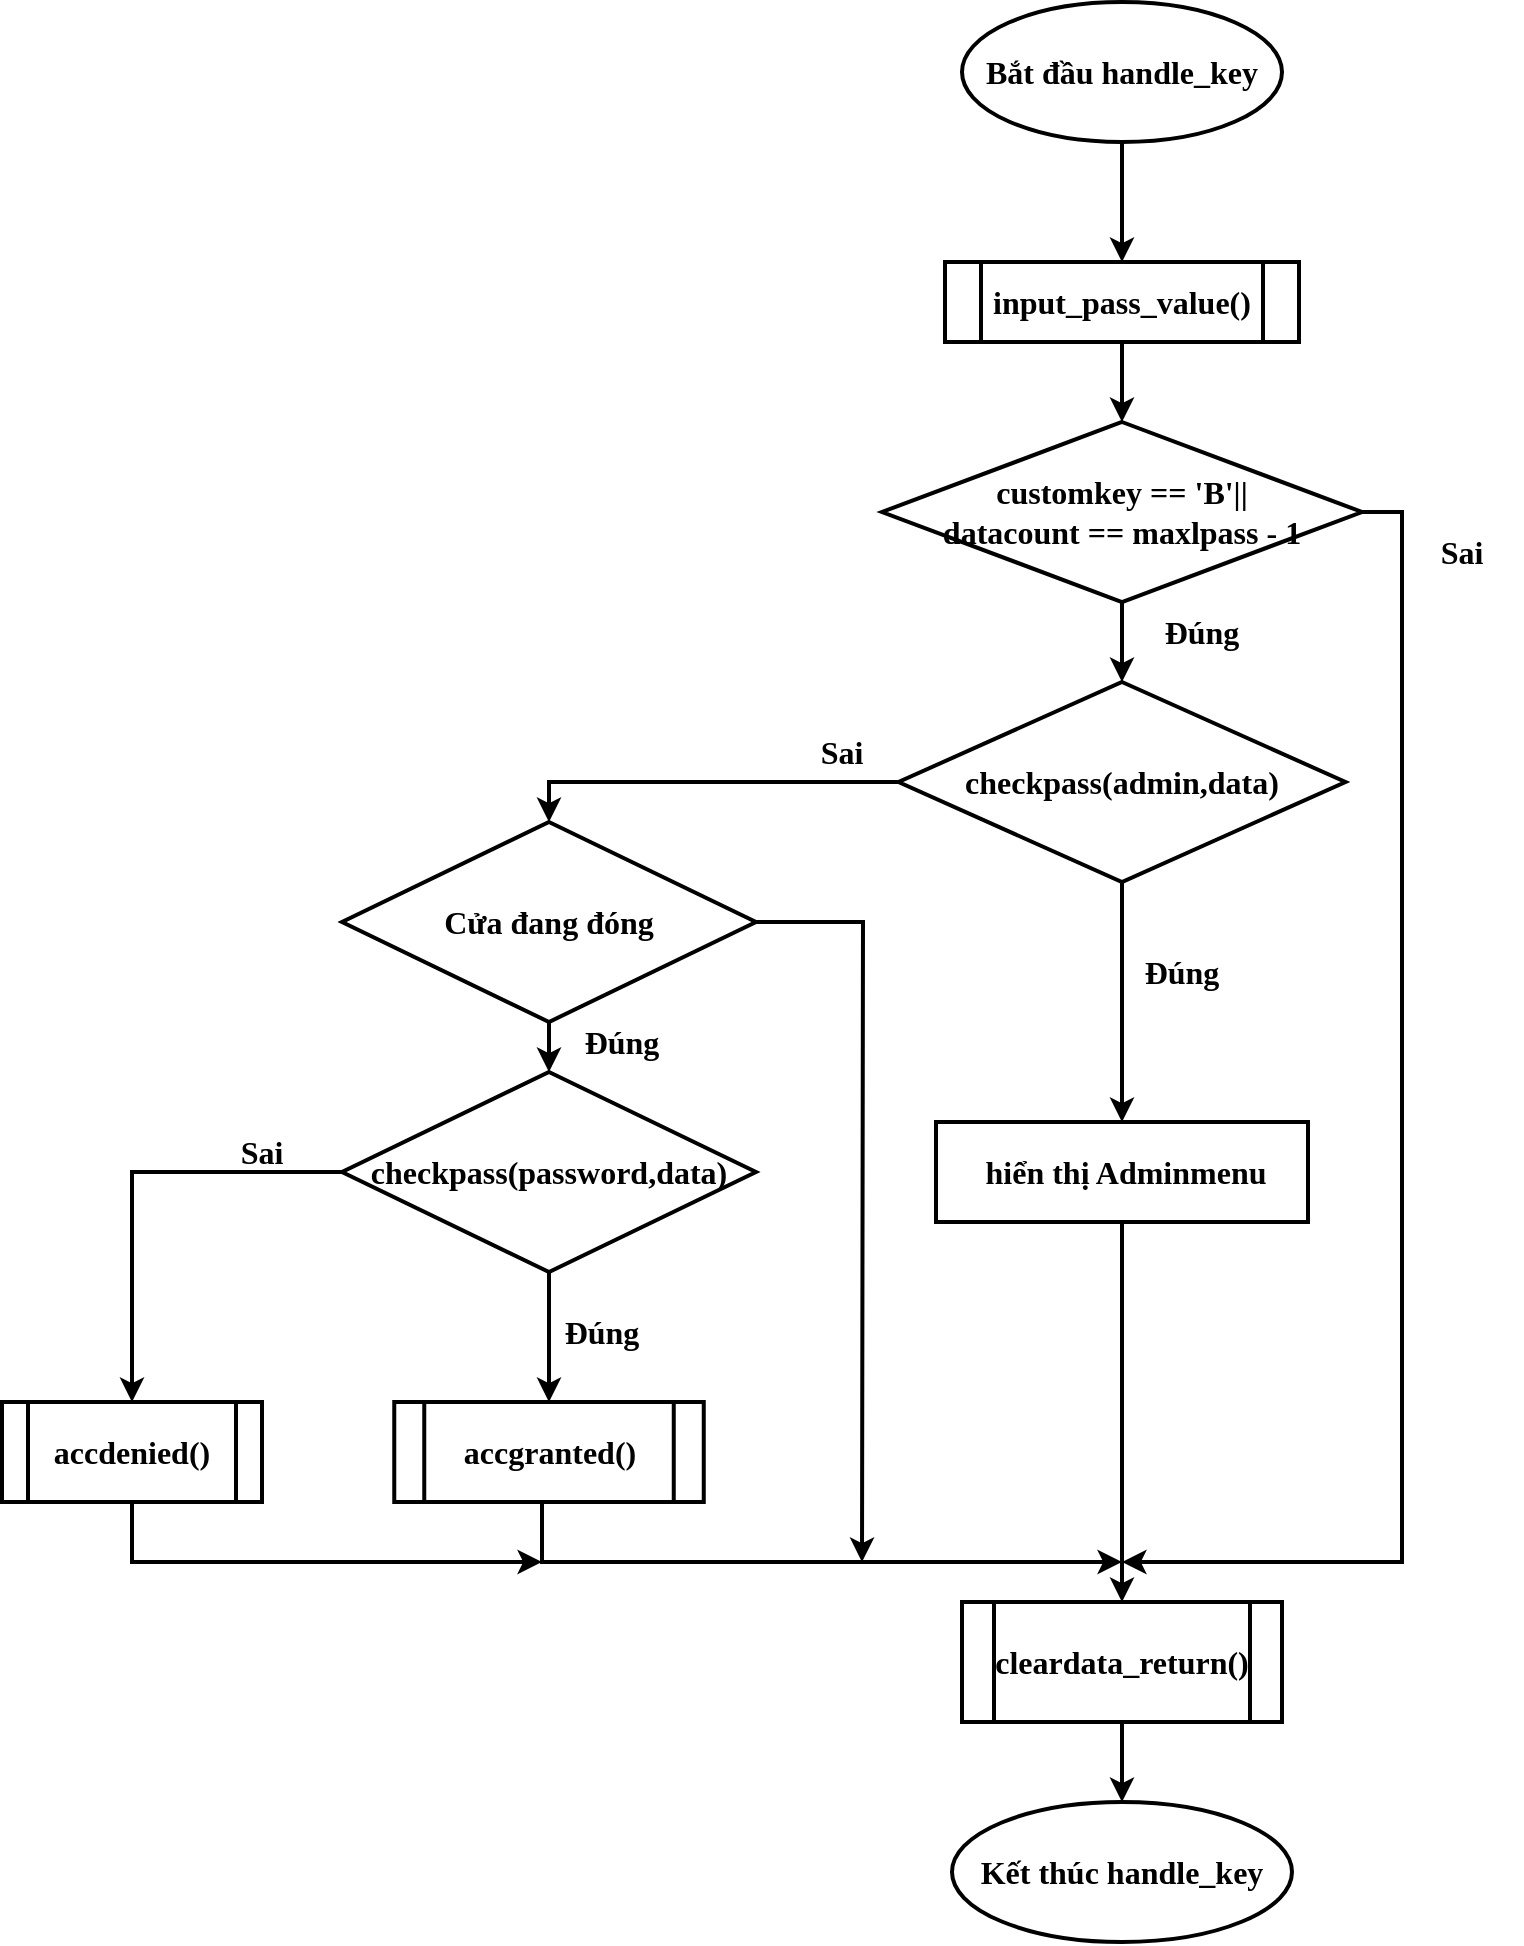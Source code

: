 <mxfile compressed="true" version="20.8.10" type="device" pages="8"><diagram name="handle_keypad" id="bFI6dQu6BhFaAi_kx37e"><mxGraphModel dx="1607" dy="544" grid="1" gridSize="10" guides="1" tooltips="1" connect="1" arrows="1" fold="1" page="1" pageScale="1" pageWidth="827" pageHeight="1169" math="0" shadow="0"><root><mxCell id="0"/><mxCell id="1" parent="0"/><mxCell id="9uZKEhE4wHIB_9QNqvot-13" style="edgeStyle=orthogonalEdgeStyle;rounded=0;orthogonalLoop=1;jettySize=auto;html=1;exitX=0.5;exitY=1;exitDx=0;exitDy=0;entryX=0.5;entryY=0;entryDx=0;entryDy=0;strokeWidth=2;fontFamily=Times New Roman;fontSize=16;align=center;fontStyle=1" parent="1" source="9uZKEhE4wHIB_9QNqvot-1" target="9uZKEhE4wHIB_9QNqvot-2" edge="1"><mxGeometry relative="1" as="geometry"/></mxCell><mxCell id="9uZKEhE4wHIB_9QNqvot-1" value="Bắt đầu handle_key" style="ellipse;whiteSpace=wrap;html=1;strokeWidth=2;fontFamily=Times New Roman;fontSize=16;align=center;fontStyle=1" parent="1" vertex="1"><mxGeometry x="330" y="50" width="160" height="70" as="geometry"/></mxCell><mxCell id="9uZKEhE4wHIB_9QNqvot-14" style="edgeStyle=orthogonalEdgeStyle;rounded=0;orthogonalLoop=1;jettySize=auto;html=1;exitX=0.5;exitY=1;exitDx=0;exitDy=0;entryX=0.5;entryY=0;entryDx=0;entryDy=0;strokeWidth=2;fontFamily=Times New Roman;fontSize=16;align=center;fontStyle=1" parent="1" source="9uZKEhE4wHIB_9QNqvot-2" target="9uZKEhE4wHIB_9QNqvot-3" edge="1"><mxGeometry relative="1" as="geometry"/></mxCell><mxCell id="9uZKEhE4wHIB_9QNqvot-2" value="input_pass_value()" style="shape=process;whiteSpace=wrap;html=1;backgroundOutline=1;strokeWidth=2;fontFamily=Times New Roman;fontSize=16;align=center;fontStyle=1" parent="1" vertex="1"><mxGeometry x="321.5" y="180" width="177" height="40" as="geometry"/></mxCell><mxCell id="9uZKEhE4wHIB_9QNqvot-15" style="edgeStyle=orthogonalEdgeStyle;rounded=0;orthogonalLoop=1;jettySize=auto;html=1;exitX=0.5;exitY=1;exitDx=0;exitDy=0;entryX=0.5;entryY=0;entryDx=0;entryDy=0;strokeWidth=2;fontFamily=Times New Roman;fontSize=16;align=center;fontStyle=1" parent="1" source="9uZKEhE4wHIB_9QNqvot-3" target="9uZKEhE4wHIB_9QNqvot-4" edge="1"><mxGeometry relative="1" as="geometry"/></mxCell><mxCell id="9uZKEhE4wHIB_9QNqvot-28" style="edgeStyle=orthogonalEdgeStyle;rounded=0;orthogonalLoop=1;jettySize=auto;html=1;exitX=1;exitY=0.5;exitDx=0;exitDy=0;strokeWidth=2;fontFamily=Times New Roman;fontSize=16;align=center;fontStyle=1" parent="1" source="9uZKEhE4wHIB_9QNqvot-3" edge="1"><mxGeometry relative="1" as="geometry"><mxPoint x="410" y="830" as="targetPoint"/><Array as="points"><mxPoint x="550" y="305"/><mxPoint x="550" y="830"/></Array></mxGeometry></mxCell><mxCell id="9uZKEhE4wHIB_9QNqvot-3" value="customkey == 'B'||&lt;br style=&quot;font-size: 16px;&quot;&gt;datacount == maxlpass - 1" style="rhombus;whiteSpace=wrap;html=1;strokeWidth=2;fontFamily=Times New Roman;fontSize=16;align=center;fontStyle=1" parent="1" vertex="1"><mxGeometry x="290" y="260" width="240" height="90" as="geometry"/></mxCell><mxCell id="9uZKEhE4wHIB_9QNqvot-16" style="edgeStyle=orthogonalEdgeStyle;rounded=0;orthogonalLoop=1;jettySize=auto;html=1;exitX=0;exitY=0.5;exitDx=0;exitDy=0;entryX=0.5;entryY=0;entryDx=0;entryDy=0;strokeWidth=2;fontFamily=Times New Roman;fontSize=16;align=center;fontStyle=1" parent="1" source="9uZKEhE4wHIB_9QNqvot-4" target="9uZKEhE4wHIB_9QNqvot-9" edge="1"><mxGeometry relative="1" as="geometry"/></mxCell><mxCell id="9uZKEhE4wHIB_9QNqvot-17" style="edgeStyle=orthogonalEdgeStyle;rounded=0;orthogonalLoop=1;jettySize=auto;html=1;exitX=0.5;exitY=1;exitDx=0;exitDy=0;entryX=0.5;entryY=0;entryDx=0;entryDy=0;strokeWidth=2;fontFamily=Times New Roman;fontSize=16;align=center;fontStyle=1" parent="1" source="9uZKEhE4wHIB_9QNqvot-4" target="9uZKEhE4wHIB_9QNqvot-7" edge="1"><mxGeometry relative="1" as="geometry"/></mxCell><mxCell id="9uZKEhE4wHIB_9QNqvot-4" value="checkpass(admin,data)" style="rhombus;whiteSpace=wrap;html=1;strokeWidth=2;fontFamily=Times New Roman;fontSize=16;align=center;fontStyle=1" parent="1" vertex="1"><mxGeometry x="298.25" y="390" width="223.5" height="100" as="geometry"/></mxCell><mxCell id="9uZKEhE4wHIB_9QNqvot-27" style="edgeStyle=orthogonalEdgeStyle;rounded=0;orthogonalLoop=1;jettySize=auto;html=1;exitX=0.5;exitY=1;exitDx=0;exitDy=0;entryX=0.5;entryY=0;entryDx=0;entryDy=0;strokeWidth=2;fontFamily=Times New Roman;fontSize=16;align=center;fontStyle=1" parent="1" source="9uZKEhE4wHIB_9QNqvot-6" target="9uZKEhE4wHIB_9QNqvot-26" edge="1"><mxGeometry relative="1" as="geometry"/></mxCell><mxCell id="9uZKEhE4wHIB_9QNqvot-6" value="cleardata_return()" style="shape=process;whiteSpace=wrap;html=1;backgroundOutline=1;strokeWidth=2;fontFamily=Times New Roman;fontSize=16;align=center;fontStyle=1" parent="1" vertex="1"><mxGeometry x="330" y="850" width="160" height="60" as="geometry"/></mxCell><mxCell id="9uZKEhE4wHIB_9QNqvot-22" style="edgeStyle=orthogonalEdgeStyle;rounded=0;orthogonalLoop=1;jettySize=auto;html=1;exitX=0.5;exitY=1;exitDx=0;exitDy=0;strokeWidth=2;fontFamily=Times New Roman;fontSize=16;align=center;fontStyle=1" parent="1" source="9uZKEhE4wHIB_9QNqvot-7" target="9uZKEhE4wHIB_9QNqvot-6" edge="1"><mxGeometry relative="1" as="geometry"/></mxCell><mxCell id="9uZKEhE4wHIB_9QNqvot-7" value="&amp;nbsp;hiển thị Adminmenu" style="rounded=0;whiteSpace=wrap;html=1;strokeWidth=2;fontFamily=Times New Roman;fontSize=16;align=center;fontStyle=1" parent="1" vertex="1"><mxGeometry x="317" y="610" width="186" height="50" as="geometry"/></mxCell><mxCell id="9uZKEhE4wHIB_9QNqvot-19" style="edgeStyle=orthogonalEdgeStyle;rounded=0;orthogonalLoop=1;jettySize=auto;html=1;exitX=0.5;exitY=1;exitDx=0;exitDy=0;entryX=0.5;entryY=0;entryDx=0;entryDy=0;strokeWidth=2;fontFamily=Times New Roman;fontSize=16;align=center;fontStyle=1" parent="1" source="9uZKEhE4wHIB_9QNqvot-8" target="9uZKEhE4wHIB_9QNqvot-10" edge="1"><mxGeometry relative="1" as="geometry"/></mxCell><mxCell id="9uZKEhE4wHIB_9QNqvot-20" style="edgeStyle=orthogonalEdgeStyle;rounded=0;orthogonalLoop=1;jettySize=auto;html=1;exitX=0;exitY=0.5;exitDx=0;exitDy=0;entryX=0.5;entryY=0;entryDx=0;entryDy=0;strokeWidth=2;fontFamily=Times New Roman;fontSize=16;align=center;fontStyle=1" parent="1" source="9uZKEhE4wHIB_9QNqvot-8" target="9uZKEhE4wHIB_9QNqvot-12" edge="1"><mxGeometry relative="1" as="geometry"><mxPoint x="-85" y="670" as="targetPoint"/></mxGeometry></mxCell><mxCell id="9uZKEhE4wHIB_9QNqvot-8" value="checkpass(password,data)" style="rhombus;whiteSpace=wrap;html=1;strokeWidth=2;fontFamily=Times New Roman;fontSize=16;align=center;fontStyle=1" parent="1" vertex="1"><mxGeometry x="20" y="585" width="207" height="100" as="geometry"/></mxCell><mxCell id="9uZKEhE4wHIB_9QNqvot-18" style="edgeStyle=orthogonalEdgeStyle;rounded=0;orthogonalLoop=1;jettySize=auto;html=1;exitX=0.5;exitY=1;exitDx=0;exitDy=0;entryX=0.5;entryY=0;entryDx=0;entryDy=0;strokeWidth=2;fontFamily=Times New Roman;fontSize=16;align=center;fontStyle=1" parent="1" source="9uZKEhE4wHIB_9QNqvot-9" target="9uZKEhE4wHIB_9QNqvot-8" edge="1"><mxGeometry relative="1" as="geometry"/></mxCell><mxCell id="9uZKEhE4wHIB_9QNqvot-29" style="edgeStyle=orthogonalEdgeStyle;rounded=0;orthogonalLoop=1;jettySize=auto;html=1;exitX=1;exitY=0.5;exitDx=0;exitDy=0;strokeWidth=2;" parent="1" source="9uZKEhE4wHIB_9QNqvot-9" edge="1"><mxGeometry relative="1" as="geometry"><mxPoint x="280" y="830" as="targetPoint"/></mxGeometry></mxCell><mxCell id="9uZKEhE4wHIB_9QNqvot-9" value="Cửa đang đóng" style="rhombus;whiteSpace=wrap;html=1;strokeWidth=2;fontFamily=Times New Roman;fontSize=16;align=center;fontStyle=1" parent="1" vertex="1"><mxGeometry x="20" y="460" width="207" height="100" as="geometry"/></mxCell><mxCell id="9uZKEhE4wHIB_9QNqvot-10" value="accgranted()" style="shape=process;whiteSpace=wrap;html=1;backgroundOutline=1;strokeWidth=2;fontFamily=Times New Roman;fontSize=16;align=center;fontStyle=1" parent="1" vertex="1"><mxGeometry x="46.13" y="750" width="154.75" height="50" as="geometry"/></mxCell><mxCell id="9uZKEhE4wHIB_9QNqvot-25" style="edgeStyle=orthogonalEdgeStyle;rounded=0;orthogonalLoop=1;jettySize=auto;html=1;exitX=0.5;exitY=1;exitDx=0;exitDy=0;strokeWidth=2;fontFamily=Times New Roman;fontSize=16;align=center;fontStyle=1" parent="1" source="9uZKEhE4wHIB_9QNqvot-12" edge="1"><mxGeometry relative="1" as="geometry"><mxPoint x="120" y="830" as="targetPoint"/><Array as="points"><mxPoint x="-85" y="830"/><mxPoint y="830"/></Array></mxGeometry></mxCell><mxCell id="9uZKEhE4wHIB_9QNqvot-12" value="&lt;div style=&quot;font-size: 16px;&quot;&gt;&lt;span style=&quot;background-color: initial; font-size: 16px;&quot;&gt;accdenied()&lt;/span&gt;&lt;br style=&quot;font-size: 16px;&quot;&gt;&lt;/div&gt;" style="shape=process;whiteSpace=wrap;html=1;backgroundOutline=1;strokeWidth=2;fontFamily=Times New Roman;fontSize=16;align=center;fontStyle=1" parent="1" vertex="1"><mxGeometry x="-150" y="750" width="130" height="50" as="geometry"/></mxCell><mxCell id="9uZKEhE4wHIB_9QNqvot-24" value="" style="endArrow=classic;html=1;rounded=0;strokeWidth=2;fontFamily=Times New Roman;fontSize=16;align=center;fontStyle=1" parent="1" edge="1"><mxGeometry width="50" height="50" relative="1" as="geometry"><mxPoint x="120" y="800" as="sourcePoint"/><mxPoint x="410" y="830" as="targetPoint"/><Array as="points"><mxPoint x="120" y="830"/></Array></mxGeometry></mxCell><mxCell id="9uZKEhE4wHIB_9QNqvot-26" value="Kết thúc handle_key" style="ellipse;whiteSpace=wrap;html=1;strokeWidth=2;fontFamily=Times New Roman;fontSize=16;align=center;fontStyle=1" parent="1" vertex="1"><mxGeometry x="325" y="950" width="170" height="70" as="geometry"/></mxCell><mxCell id="nfSEw5xvIM6AK1LjV8Ej-1" value="Đúng" style="text;html=1;strokeColor=none;fillColor=none;align=center;verticalAlign=middle;whiteSpace=wrap;rounded=0;fontSize=16;fontFamily=Times New Roman;fontStyle=1" parent="1" vertex="1"><mxGeometry x="420" y="350" width="60" height="30" as="geometry"/></mxCell><mxCell id="nfSEw5xvIM6AK1LjV8Ej-2" value="Đúng" style="text;html=1;strokeColor=none;fillColor=none;align=center;verticalAlign=middle;whiteSpace=wrap;rounded=0;fontSize=16;fontFamily=Times New Roman;fontStyle=1" parent="1" vertex="1"><mxGeometry x="410" y="520" width="60" height="30" as="geometry"/></mxCell><mxCell id="nfSEw5xvIM6AK1LjV8Ej-3" value="Đúng" style="text;html=1;strokeColor=none;fillColor=none;align=center;verticalAlign=middle;whiteSpace=wrap;rounded=0;fontSize=16;fontFamily=Times New Roman;fontStyle=1" parent="1" vertex="1"><mxGeometry x="130" y="555" width="60" height="30" as="geometry"/></mxCell><mxCell id="nfSEw5xvIM6AK1LjV8Ej-4" value="Đúng" style="text;html=1;strokeColor=none;fillColor=none;align=center;verticalAlign=middle;whiteSpace=wrap;rounded=0;fontSize=16;fontFamily=Times New Roman;fontStyle=1" parent="1" vertex="1"><mxGeometry x="120" y="700" width="60" height="30" as="geometry"/></mxCell><mxCell id="gFnl3EthozDI7ROsx-6x-1" value="Sai" style="text;html=1;strokeColor=none;fillColor=none;align=center;verticalAlign=middle;whiteSpace=wrap;rounded=0;fontSize=16;fontFamily=Times New Roman;fontStyle=1" parent="1" vertex="1"><mxGeometry x="550" y="310" width="60" height="30" as="geometry"/></mxCell><mxCell id="gFnl3EthozDI7ROsx-6x-2" value="Sai" style="text;html=1;strokeColor=none;fillColor=none;align=center;verticalAlign=middle;whiteSpace=wrap;rounded=0;fontSize=16;fontFamily=Times New Roman;fontStyle=1" parent="1" vertex="1"><mxGeometry x="240" y="410" width="60" height="30" as="geometry"/></mxCell><mxCell id="gFnl3EthozDI7ROsx-6x-3" value="Sai" style="text;html=1;strokeColor=none;fillColor=none;align=center;verticalAlign=middle;whiteSpace=wrap;rounded=0;fontSize=16;fontFamily=Times New Roman;fontStyle=1" parent="1" vertex="1"><mxGeometry x="-50" y="610" width="60" height="30" as="geometry"/></mxCell></root></mxGraphModel></diagram><diagram id="8L6i91n-j29P3sQ8eMb0" name="input_pass_value"><mxGraphModel dx="780" dy="544" grid="1" gridSize="10" guides="1" tooltips="1" connect="1" arrows="1" fold="1" page="1" pageScale="1" pageWidth="827" pageHeight="1169" math="0" shadow="0"><root><mxCell id="0"/><mxCell id="1" parent="0"/><mxCell id="ZAre3rLKDiFlk5xMYdRN-15" style="edgeStyle=orthogonalEdgeStyle;rounded=0;orthogonalLoop=1;jettySize=auto;html=1;exitX=0.5;exitY=1;exitDx=0;exitDy=0;entryX=0.5;entryY=0;entryDx=0;entryDy=0;strokeWidth=2;" parent="1" source="n4nxCLe28GvtUS8lq44J-1" target="_w43xSoVfEujDEOyZYOJ-1" edge="1"><mxGeometry relative="1" as="geometry"/></mxCell><mxCell id="n4nxCLe28GvtUS8lq44J-1" value="Bắt đầu&amp;nbsp;&lt;br&gt;input_pass_value" style="ellipse;whiteSpace=wrap;html=1;strokeWidth=2;fontFamily=Times New Roman;fontSize=16;align=center;fontStyle=1" parent="1" vertex="1"><mxGeometry x="343" y="40" width="160" height="70" as="geometry"/></mxCell><mxCell id="ZAre3rLKDiFlk5xMYdRN-16" value="" style="edgeStyle=orthogonalEdgeStyle;rounded=0;orthogonalLoop=1;jettySize=auto;html=1;strokeWidth=2;" parent="1" source="_w43xSoVfEujDEOyZYOJ-1" target="ZAre3rLKDiFlk5xMYdRN-1" edge="1"><mxGeometry relative="1" as="geometry"/></mxCell><mxCell id="ZAre3rLKDiFlk5xMYdRN-24" style="edgeStyle=orthogonalEdgeStyle;rounded=0;orthogonalLoop=1;jettySize=auto;html=1;exitX=1;exitY=0.5;exitDx=0;exitDy=0;entryX=0.5;entryY=0;entryDx=0;entryDy=0;strokeWidth=2;" parent="1" target="ZAre3rLKDiFlk5xMYdRN-6" edge="1"><mxGeometry relative="1" as="geometry"><mxPoint x="545.5" y="235" as="sourcePoint"/></mxGeometry></mxCell><mxCell id="_w43xSoVfEujDEOyZYOJ-1" value="(customkey&amp;gt;='0' &lt;br&gt;&amp;amp;&amp;amp; customkey&amp;lt;='9')&lt;br&gt;||customkey == '*'&lt;br&gt;|| customkey == '#'" style="rhombus;whiteSpace=wrap;html=1;strokeWidth=2;fontFamily=Times New Roman;fontSize=16;align=center;fontStyle=1" parent="1" vertex="1"><mxGeometry x="298" y="150" width="250" height="170" as="geometry"/></mxCell><mxCell id="ZAre3rLKDiFlk5xMYdRN-17" value="" style="edgeStyle=orthogonalEdgeStyle;rounded=0;orthogonalLoop=1;jettySize=auto;html=1;strokeWidth=2;" parent="1" source="ZAre3rLKDiFlk5xMYdRN-1" target="ZAre3rLKDiFlk5xMYdRN-2" edge="1"><mxGeometry relative="1" as="geometry"/></mxCell><mxCell id="ZAre3rLKDiFlk5xMYdRN-1" value="data[datacount] = customkey" style="rounded=0;whiteSpace=wrap;html=1;strokeWidth=2;fontFamily=Times New Roman;fontSize=16;align=center;fontStyle=1" parent="1" vertex="1"><mxGeometry x="330" y="360" width="186" height="50" as="geometry"/></mxCell><mxCell id="ZAre3rLKDiFlk5xMYdRN-18" value="" style="edgeStyle=orthogonalEdgeStyle;rounded=0;orthogonalLoop=1;jettySize=auto;html=1;strokeWidth=2;" parent="1" source="ZAre3rLKDiFlk5xMYdRN-2" target="ZAre3rLKDiFlk5xMYdRN-3" edge="1"><mxGeometry relative="1" as="geometry"/></mxCell><mxCell id="ZAre3rLKDiFlk5xMYdRN-2" value="hiển thị kí tự lên LCD và&amp;nbsp;&lt;br&gt;ẩn kí tự" style="rounded=0;whiteSpace=wrap;html=1;strokeWidth=2;fontFamily=Times New Roman;fontSize=16;align=center;fontStyle=1" parent="1" vertex="1"><mxGeometry x="330" y="450" width="186" height="50" as="geometry"/></mxCell><mxCell id="ZAre3rLKDiFlk5xMYdRN-19" value="" style="edgeStyle=orthogonalEdgeStyle;rounded=0;orthogonalLoop=1;jettySize=auto;html=1;strokeWidth=2;" parent="1" source="ZAre3rLKDiFlk5xMYdRN-3" target="ZAre3rLKDiFlk5xMYdRN-4" edge="1"><mxGeometry relative="1" as="geometry"/></mxCell><mxCell id="ZAre3rLKDiFlk5xMYdRN-20" style="edgeStyle=orthogonalEdgeStyle;rounded=0;orthogonalLoop=1;jettySize=auto;html=1;exitX=0;exitY=0.5;exitDx=0;exitDy=0;entryX=0.5;entryY=0;entryDx=0;entryDy=0;strokeWidth=2;" parent="1" source="ZAre3rLKDiFlk5xMYdRN-3" target="ZAre3rLKDiFlk5xMYdRN-5" edge="1"><mxGeometry relative="1" as="geometry"/></mxCell><mxCell id="ZAre3rLKDiFlk5xMYdRN-3" value="datacount == maxlpass-1" style="rhombus;whiteSpace=wrap;html=1;strokeWidth=2;fontFamily=Times New Roman;fontSize=16;align=center;fontStyle=1" parent="1" vertex="1"><mxGeometry x="300.5" y="550" width="245" height="100" as="geometry"/></mxCell><mxCell id="ZAre3rLKDiFlk5xMYdRN-21" style="edgeStyle=orthogonalEdgeStyle;rounded=0;orthogonalLoop=1;jettySize=auto;html=1;exitX=0.5;exitY=1;exitDx=0;exitDy=0;entryX=0.5;entryY=0;entryDx=0;entryDy=0;strokeWidth=2;" parent="1" source="ZAre3rLKDiFlk5xMYdRN-4" target="ZAre3rLKDiFlk5xMYdRN-14" edge="1"><mxGeometry relative="1" as="geometry"/></mxCell><mxCell id="ZAre3rLKDiFlk5xMYdRN-4" value="datacount ++" style="rounded=0;whiteSpace=wrap;html=1;strokeWidth=2;fontFamily=Times New Roman;fontSize=16;align=center;fontStyle=1" parent="1" vertex="1"><mxGeometry x="326" y="690" width="194" height="50" as="geometry"/></mxCell><mxCell id="ZAre3rLKDiFlk5xMYdRN-22" style="edgeStyle=orthogonalEdgeStyle;rounded=0;orthogonalLoop=1;jettySize=auto;html=1;exitX=0.5;exitY=1;exitDx=0;exitDy=0;strokeWidth=2;" parent="1" source="ZAre3rLKDiFlk5xMYdRN-5" edge="1"><mxGeometry relative="1" as="geometry"><mxPoint x="420" y="780" as="targetPoint"/><Array as="points"><mxPoint x="163" y="780"/></Array></mxGeometry></mxCell><mxCell id="ZAre3rLKDiFlk5xMYdRN-5" value="datacount = datacount" style="rounded=0;whiteSpace=wrap;html=1;strokeWidth=2;fontFamily=Times New Roman;fontSize=16;align=center;fontStyle=1" parent="1" vertex="1"><mxGeometry x="70" y="690" width="186" height="50" as="geometry"/></mxCell><mxCell id="ZAre3rLKDiFlk5xMYdRN-25" style="edgeStyle=orthogonalEdgeStyle;rounded=0;orthogonalLoop=1;jettySize=auto;html=1;exitX=0.5;exitY=1;exitDx=0;exitDy=0;entryX=0.5;entryY=0;entryDx=0;entryDy=0;strokeWidth=2;" parent="1" source="ZAre3rLKDiFlk5xMYdRN-6" target="ZAre3rLKDiFlk5xMYdRN-9" edge="1"><mxGeometry relative="1" as="geometry"/></mxCell><mxCell id="ZAre3rLKDiFlk5xMYdRN-32" style="edgeStyle=orthogonalEdgeStyle;rounded=0;orthogonalLoop=1;jettySize=auto;html=1;exitX=0;exitY=0.5;exitDx=0;exitDy=0;strokeWidth=2;" parent="1" source="ZAre3rLKDiFlk5xMYdRN-6" edge="1"><mxGeometry relative="1" as="geometry"><mxPoint x="577.5" y="780.8" as="targetPoint"/></mxGeometry></mxCell><mxCell id="ZAre3rLKDiFlk5xMYdRN-6" value="customkey == 'A'" style="rhombus;whiteSpace=wrap;html=1;strokeWidth=2;fontFamily=Times New Roman;fontSize=16;align=center;fontStyle=1" parent="1" vertex="1"><mxGeometry x="657.5" y="290" width="205" height="80" as="geometry"/></mxCell><mxCell id="ZAre3rLKDiFlk5xMYdRN-26" style="edgeStyle=orthogonalEdgeStyle;rounded=0;orthogonalLoop=1;jettySize=auto;html=1;exitX=0.5;exitY=1;exitDx=0;exitDy=0;entryX=0.5;entryY=0;entryDx=0;entryDy=0;strokeWidth=2;" parent="1" source="ZAre3rLKDiFlk5xMYdRN-9" target="ZAre3rLKDiFlk5xMYdRN-10" edge="1"><mxGeometry relative="1" as="geometry"/></mxCell><mxCell id="ZAre3rLKDiFlk5xMYdRN-30" style="edgeStyle=orthogonalEdgeStyle;rounded=0;orthogonalLoop=1;jettySize=auto;html=1;exitX=1;exitY=0.5;exitDx=0;exitDy=0;strokeWidth=2;" parent="1" source="ZAre3rLKDiFlk5xMYdRN-9" edge="1"><mxGeometry relative="1" as="geometry"><mxPoint x="987.5" y="530" as="targetPoint"/></mxGeometry></mxCell><mxCell id="ZAre3rLKDiFlk5xMYdRN-9" value="datacount == 0" style="rhombus;whiteSpace=wrap;html=1;strokeWidth=2;fontFamily=Times New Roman;fontSize=16;align=center;fontStyle=1" parent="1" vertex="1"><mxGeometry x="637.5" y="400" width="245" height="100" as="geometry"/></mxCell><mxCell id="ZAre3rLKDiFlk5xMYdRN-28" style="edgeStyle=orthogonalEdgeStyle;rounded=0;orthogonalLoop=1;jettySize=auto;html=1;exitX=0.5;exitY=1;exitDx=0;exitDy=0;entryX=0.5;entryY=0;entryDx=0;entryDy=0;strokeWidth=2;" parent="1" source="ZAre3rLKDiFlk5xMYdRN-10" target="ZAre3rLKDiFlk5xMYdRN-12" edge="1"><mxGeometry relative="1" as="geometry"/></mxCell><mxCell id="ZAre3rLKDiFlk5xMYdRN-10" value="datacount --" style="rounded=0;whiteSpace=wrap;html=1;strokeWidth=2;fontFamily=Times New Roman;fontSize=16;align=center;fontStyle=1" parent="1" vertex="1"><mxGeometry x="667" y="535" width="186" height="50" as="geometry"/></mxCell><mxCell id="ZAre3rLKDiFlk5xMYdRN-31" style="edgeStyle=orthogonalEdgeStyle;rounded=0;orthogonalLoop=1;jettySize=auto;html=1;exitX=0.5;exitY=1;exitDx=0;exitDy=0;strokeWidth=2;" parent="1" source="ZAre3rLKDiFlk5xMYdRN-11" edge="1"><mxGeometry relative="1" as="geometry"><mxPoint x="757.5" y="781.6" as="targetPoint"/><Array as="points"><mxPoint x="987.5" y="585"/><mxPoint x="987.5" y="782"/></Array></mxGeometry></mxCell><mxCell id="ZAre3rLKDiFlk5xMYdRN-11" value="datacount = datacount" style="rounded=0;whiteSpace=wrap;html=1;strokeWidth=2;fontFamily=Times New Roman;fontSize=16;align=center;fontStyle=1" parent="1" vertex="1"><mxGeometry x="897.5" y="535" width="186" height="50" as="geometry"/></mxCell><mxCell id="ZAre3rLKDiFlk5xMYdRN-29" style="edgeStyle=orthogonalEdgeStyle;rounded=0;orthogonalLoop=1;jettySize=auto;html=1;exitX=0.5;exitY=1;exitDx=0;exitDy=0;entryX=0.5;entryY=0;entryDx=0;entryDy=0;strokeWidth=2;" parent="1" source="ZAre3rLKDiFlk5xMYdRN-12" target="ZAre3rLKDiFlk5xMYdRN-13" edge="1"><mxGeometry relative="1" as="geometry"/></mxCell><mxCell id="ZAre3rLKDiFlk5xMYdRN-12" value="datacount = &quot;\0&quot;" style="rounded=0;whiteSpace=wrap;html=1;strokeWidth=2;fontFamily=Times New Roman;fontSize=16;align=center;fontStyle=1" parent="1" vertex="1"><mxGeometry x="667" y="610" width="186" height="50" as="geometry"/></mxCell><mxCell id="ZAre3rLKDiFlk5xMYdRN-23" style="edgeStyle=orthogonalEdgeStyle;rounded=0;orthogonalLoop=1;jettySize=auto;html=1;exitX=0.5;exitY=1;exitDx=0;exitDy=0;strokeWidth=2;" parent="1" source="ZAre3rLKDiFlk5xMYdRN-13" edge="1"><mxGeometry relative="1" as="geometry"><mxPoint x="430" y="780" as="targetPoint"/><Array as="points"><mxPoint x="763" y="780"/></Array></mxGeometry></mxCell><mxCell id="ZAre3rLKDiFlk5xMYdRN-13" value="hiển thị kí tự trống lên LCD&amp;nbsp;" style="rounded=0;whiteSpace=wrap;html=1;strokeWidth=2;fontFamily=Times New Roman;fontSize=16;align=center;fontStyle=1" parent="1" vertex="1"><mxGeometry x="667" y="700" width="186" height="50" as="geometry"/></mxCell><mxCell id="ZAre3rLKDiFlk5xMYdRN-14" value="Kết thúc&lt;br&gt;input_pass_value" style="ellipse;whiteSpace=wrap;html=1;strokeWidth=2;fontFamily=Times New Roman;fontSize=16;align=center;fontStyle=1" parent="1" vertex="1"><mxGeometry x="343" y="820" width="160" height="70" as="geometry"/></mxCell><mxCell id="ttPQIs2gM5F_fboalv7B-1" value="Đúng" style="text;html=1;strokeColor=none;fillColor=none;align=center;verticalAlign=middle;whiteSpace=wrap;rounded=0;fontSize=16;fontFamily=Times New Roman;fontStyle=1" parent="1" vertex="1"><mxGeometry x="430" y="320" width="60" height="30" as="geometry"/></mxCell><mxCell id="ttPQIs2gM5F_fboalv7B-2" value="Đúng" style="text;html=1;strokeColor=none;fillColor=none;align=center;verticalAlign=middle;whiteSpace=wrap;rounded=0;fontSize=16;fontFamily=Times New Roman;fontStyle=1" parent="1" vertex="1"><mxGeometry x="760" y="370" width="60" height="30" as="geometry"/></mxCell><mxCell id="ttPQIs2gM5F_fboalv7B-3" value="Đúng" style="text;html=1;strokeColor=none;fillColor=none;align=center;verticalAlign=middle;whiteSpace=wrap;rounded=0;fontSize=16;fontFamily=Times New Roman;fontStyle=1" parent="1" vertex="1"><mxGeometry x="880" y="410" width="60" height="30" as="geometry"/></mxCell><mxCell id="ttPQIs2gM5F_fboalv7B-4" value="Đúng" style="text;html=1;strokeColor=none;fillColor=none;align=center;verticalAlign=middle;whiteSpace=wrap;rounded=0;fontSize=16;fontFamily=Times New Roman;fontStyle=1" parent="1" vertex="1"><mxGeometry x="230" y="560" width="60" height="30" as="geometry"/></mxCell><mxCell id="wiOQ6losd-ywvcRxrdow-1" value="Sai" style="text;html=1;strokeColor=none;fillColor=none;align=center;verticalAlign=middle;whiteSpace=wrap;rounded=0;fontSize=16;fontFamily=Times New Roman;fontStyle=1" parent="1" vertex="1"><mxGeometry x="590" y="200" width="60" height="30" as="geometry"/></mxCell><mxCell id="wiOQ6losd-ywvcRxrdow-3" value="Sai" style="text;html=1;strokeColor=none;fillColor=none;align=center;verticalAlign=middle;whiteSpace=wrap;rounded=0;fontSize=16;fontFamily=Times New Roman;fontStyle=1" parent="1" vertex="1"><mxGeometry x="590" y="300" width="60" height="30" as="geometry"/></mxCell><mxCell id="wiOQ6losd-ywvcRxrdow-4" value="Sai" style="text;html=1;strokeColor=none;fillColor=none;align=center;verticalAlign=middle;whiteSpace=wrap;rounded=0;fontSize=16;fontFamily=Times New Roman;fontStyle=1" parent="1" vertex="1"><mxGeometry x="750" y="500" width="60" height="30" as="geometry"/></mxCell><mxCell id="wiOQ6losd-ywvcRxrdow-5" value="Sai" style="text;html=1;strokeColor=none;fillColor=none;align=center;verticalAlign=middle;whiteSpace=wrap;rounded=0;fontSize=16;fontFamily=Times New Roman;fontStyle=1" parent="1" vertex="1"><mxGeometry x="430" y="650" width="60" height="30" as="geometry"/></mxCell></root></mxGraphModel></diagram><diagram id="GtjgHydj9mZtskLmB9tO" name="cleardata_return"><mxGraphModel dx="780" dy="544" grid="1" gridSize="10" guides="1" tooltips="1" connect="1" arrows="1" fold="1" page="1" pageScale="1" pageWidth="827" pageHeight="1169" math="0" shadow="0"><root><mxCell id="0"/><mxCell id="1" parent="0"/><mxCell id="nKw_ukIKJpN4zPhbhvHg-3" style="edgeStyle=orthogonalEdgeStyle;rounded=0;orthogonalLoop=1;jettySize=auto;html=1;exitX=0.5;exitY=1;exitDx=0;exitDy=0;entryX=0.5;entryY=0;entryDx=0;entryDy=0;strokeWidth=2;" parent="1" source="92CHpCFuhVnsmWsKwDI_-1" target="v51ruNXn-Dxe8VAyqS5p-1" edge="1"><mxGeometry relative="1" as="geometry"/></mxCell><mxCell id="92CHpCFuhVnsmWsKwDI_-1" value="Bắt đầu&amp;nbsp;&lt;br&gt;cleardata_return()" style="ellipse;whiteSpace=wrap;html=1;strokeWidth=2;fontFamily=Times New Roman;fontSize=16;align=center;fontStyle=1" parent="1" vertex="1"><mxGeometry x="343" y="40" width="160" height="70" as="geometry"/></mxCell><mxCell id="nKw_ukIKJpN4zPhbhvHg-5" style="edgeStyle=orthogonalEdgeStyle;rounded=0;orthogonalLoop=1;jettySize=auto;html=1;exitX=0.5;exitY=1;exitDx=0;exitDy=0;strokeWidth=2;" parent="1" source="Z76gL6kgRW8T6B6m3mGL-1" target="nKw_ukIKJpN4zPhbhvHg-1" edge="1"><mxGeometry relative="1" as="geometry"/></mxCell><mxCell id="nKw_ukIKJpN4zPhbhvHg-6" style="edgeStyle=orthogonalEdgeStyle;rounded=0;orthogonalLoop=1;jettySize=auto;html=1;exitX=0;exitY=0.5;exitDx=0;exitDy=0;entryX=0.5;entryY=0;entryDx=0;entryDy=0;strokeWidth=2;" parent="1" source="Z76gL6kgRW8T6B6m3mGL-1" target="nKw_ukIKJpN4zPhbhvHg-2" edge="1"><mxGeometry relative="1" as="geometry"/></mxCell><mxCell id="Z76gL6kgRW8T6B6m3mGL-1" value="Cửa đang đóng" style="rhombus;whiteSpace=wrap;html=1;strokeWidth=2;fontFamily=Times New Roman;fontSize=16;align=center;fontStyle=1" parent="1" vertex="1"><mxGeometry x="300.5" y="260" width="245" height="100" as="geometry"/></mxCell><mxCell id="nKw_ukIKJpN4zPhbhvHg-4" style="edgeStyle=orthogonalEdgeStyle;rounded=0;orthogonalLoop=1;jettySize=auto;html=1;exitX=0.5;exitY=1;exitDx=0;exitDy=0;entryX=0.5;entryY=0;entryDx=0;entryDy=0;strokeWidth=2;" parent="1" source="v51ruNXn-Dxe8VAyqS5p-1" target="Z76gL6kgRW8T6B6m3mGL-1" edge="1"><mxGeometry relative="1" as="geometry"/></mxCell><mxCell id="v51ruNXn-Dxe8VAyqS5p-1" value="datacount = 0&lt;br&gt;data[] = &quot;\0&quot;" style="rounded=0;whiteSpace=wrap;html=1;strokeWidth=2;fontFamily=Times New Roman;fontSize=16;align=center;fontStyle=1" parent="1" vertex="1"><mxGeometry x="330" y="160" width="186" height="50" as="geometry"/></mxCell><mxCell id="nKw_ukIKJpN4zPhbhvHg-8" style="edgeStyle=orthogonalEdgeStyle;rounded=0;orthogonalLoop=1;jettySize=auto;html=1;exitX=0.5;exitY=1;exitDx=0;exitDy=0;strokeWidth=2;" parent="1" source="nKw_ukIKJpN4zPhbhvHg-1" target="nKw_ukIKJpN4zPhbhvHg-7" edge="1"><mxGeometry relative="1" as="geometry"/></mxCell><mxCell id="nKw_ukIKJpN4zPhbhvHg-1" value="Hiển thị LCD &quot;CLOSE&quot;" style="rounded=0;whiteSpace=wrap;html=1;strokeWidth=2;fontFamily=Times New Roman;fontSize=16;align=center;fontStyle=1" parent="1" vertex="1"><mxGeometry x="330" y="410" width="186" height="50" as="geometry"/></mxCell><mxCell id="nKw_ukIKJpN4zPhbhvHg-9" style="edgeStyle=orthogonalEdgeStyle;rounded=0;orthogonalLoop=1;jettySize=auto;html=1;exitX=0.5;exitY=1;exitDx=0;exitDy=0;strokeWidth=2;" parent="1" source="nKw_ukIKJpN4zPhbhvHg-2" edge="1"><mxGeometry relative="1" as="geometry"><mxPoint x="420" y="490" as="targetPoint"/><Array as="points"><mxPoint x="173" y="490"/></Array></mxGeometry></mxCell><mxCell id="nKw_ukIKJpN4zPhbhvHg-2" value="Hiển thị LCD &quot;OPEN&quot;" style="rounded=0;whiteSpace=wrap;html=1;strokeWidth=2;fontFamily=Times New Roman;fontSize=16;align=center;fontStyle=1" parent="1" vertex="1"><mxGeometry x="80" y="410" width="186" height="50" as="geometry"/></mxCell><mxCell id="nKw_ukIKJpN4zPhbhvHg-7" value="Kết thúc&amp;nbsp;&lt;br&gt;cleardata_return()" style="ellipse;whiteSpace=wrap;html=1;strokeWidth=2;fontFamily=Times New Roman;fontSize=16;align=center;fontStyle=1" parent="1" vertex="1"><mxGeometry x="343" y="515" width="160" height="70" as="geometry"/></mxCell><mxCell id="31LOH-fNNlq887eJjuaf-1" value="Đúng" style="text;html=1;strokeColor=none;fillColor=none;align=center;verticalAlign=middle;whiteSpace=wrap;rounded=0;fontSize=16;fontFamily=Times New Roman;fontStyle=1" parent="1" vertex="1"><mxGeometry x="430" y="370" width="60" height="30" as="geometry"/></mxCell><mxCell id="nfZvsuyf5Mw8hgw-J_-i-1" value="Sai" style="text;html=1;strokeColor=none;fillColor=none;align=center;verticalAlign=middle;whiteSpace=wrap;rounded=0;fontSize=16;fontFamily=Times New Roman;fontStyle=1" parent="1" vertex="1"><mxGeometry x="206" y="280" width="60" height="30" as="geometry"/></mxCell></root></mxGraphModel></diagram><diagram id="GjIv9AOeG-5VySyOf0SV" name="check_pass"><mxGraphModel dx="780" dy="544" grid="1" gridSize="10" guides="1" tooltips="1" connect="1" arrows="1" fold="1" page="1" pageScale="1" pageWidth="827" pageHeight="1169" math="0" shadow="0"><root><mxCell id="0"/><mxCell id="1" parent="0"/><mxCell id="0NFHmbYSFVhFFeqwrPiw-2" value="Bắt đầu&amp;nbsp;&lt;br&gt;check_pass" style="ellipse;whiteSpace=wrap;html=1;strokeWidth=2;fontFamily=Times New Roman;fontSize=16;align=center;fontStyle=1" parent="1" vertex="1"><mxGeometry x="343" y="140" width="160" height="70" as="geometry"/></mxCell><mxCell id="0NFHmbYSFVhFFeqwrPiw-3" style="edgeStyle=orthogonalEdgeStyle;rounded=0;orthogonalLoop=1;jettySize=auto;html=1;exitX=0.5;exitY=1;exitDx=0;exitDy=0;strokeWidth=2;" parent="1" source="0NFHmbYSFVhFFeqwrPiw-5" target="0NFHmbYSFVhFFeqwrPiw-9" edge="1"><mxGeometry relative="1" as="geometry"/></mxCell><mxCell id="0NFHmbYSFVhFFeqwrPiw-4" style="edgeStyle=orthogonalEdgeStyle;rounded=0;orthogonalLoop=1;jettySize=auto;html=1;exitX=0;exitY=0.5;exitDx=0;exitDy=0;entryX=0.5;entryY=0;entryDx=0;entryDy=0;strokeWidth=2;" parent="1" source="0NFHmbYSFVhFFeqwrPiw-5" target="0NFHmbYSFVhFFeqwrPiw-11" edge="1"><mxGeometry relative="1" as="geometry"/></mxCell><mxCell id="0NFHmbYSFVhFFeqwrPiw-5" value="strstr(input,pass)" style="rhombus;whiteSpace=wrap;html=1;strokeWidth=2;fontFamily=Times New Roman;fontSize=16;align=center;fontStyle=1" parent="1" vertex="1"><mxGeometry x="300.5" y="260" width="245" height="100" as="geometry"/></mxCell><mxCell id="0NFHmbYSFVhFFeqwrPiw-6" style="edgeStyle=orthogonalEdgeStyle;rounded=0;orthogonalLoop=1;jettySize=auto;html=1;exitX=0.5;exitY=1;exitDx=0;exitDy=0;entryX=0.5;entryY=0;entryDx=0;entryDy=0;strokeWidth=2;" parent="1" target="0NFHmbYSFVhFFeqwrPiw-5" edge="1"><mxGeometry relative="1" as="geometry"><mxPoint x="423" y="210" as="sourcePoint"/></mxGeometry></mxCell><mxCell id="0NFHmbYSFVhFFeqwrPiw-8" style="edgeStyle=orthogonalEdgeStyle;rounded=0;orthogonalLoop=1;jettySize=auto;html=1;exitX=0.5;exitY=1;exitDx=0;exitDy=0;strokeWidth=2;" parent="1" source="0NFHmbYSFVhFFeqwrPiw-9" target="0NFHmbYSFVhFFeqwrPiw-12" edge="1"><mxGeometry relative="1" as="geometry"/></mxCell><mxCell id="0NFHmbYSFVhFFeqwrPiw-9" value="return false" style="rounded=0;whiteSpace=wrap;html=1;strokeWidth=2;fontFamily=Times New Roman;fontSize=16;align=center;fontStyle=1" parent="1" vertex="1"><mxGeometry x="330" y="410" width="186" height="50" as="geometry"/></mxCell><mxCell id="0NFHmbYSFVhFFeqwrPiw-10" style="edgeStyle=orthogonalEdgeStyle;rounded=0;orthogonalLoop=1;jettySize=auto;html=1;exitX=0.5;exitY=1;exitDx=0;exitDy=0;strokeWidth=2;" parent="1" source="0NFHmbYSFVhFFeqwrPiw-11" edge="1"><mxGeometry relative="1" as="geometry"><mxPoint x="420" y="490" as="targetPoint"/><Array as="points"><mxPoint x="173" y="490"/></Array></mxGeometry></mxCell><mxCell id="0NFHmbYSFVhFFeqwrPiw-11" value="return true" style="rounded=0;whiteSpace=wrap;html=1;strokeWidth=2;fontFamily=Times New Roman;fontSize=16;align=center;fontStyle=1" parent="1" vertex="1"><mxGeometry x="80" y="410" width="186" height="50" as="geometry"/></mxCell><mxCell id="0NFHmbYSFVhFFeqwrPiw-12" value="Kết thúc&amp;nbsp;&lt;br&gt;check_pass" style="ellipse;whiteSpace=wrap;html=1;strokeWidth=2;fontFamily=Times New Roman;fontSize=16;align=center;fontStyle=1" parent="1" vertex="1"><mxGeometry x="343" y="515" width="160" height="70" as="geometry"/></mxCell><mxCell id="ovzKdos365VtN_YAgLkV-1" value="Đúng" style="text;html=1;strokeColor=none;fillColor=none;align=center;verticalAlign=middle;whiteSpace=wrap;rounded=0;fontSize=16;fontFamily=Times New Roman;fontStyle=1" parent="1" vertex="1"><mxGeometry x="220" y="270" width="60" height="30" as="geometry"/></mxCell><mxCell id="EcBZ7GDCv0ACGfrgf9C7-1" value="Sai" style="text;html=1;strokeColor=none;fillColor=none;align=center;verticalAlign=middle;whiteSpace=wrap;rounded=0;fontSize=16;fontFamily=Times New Roman;fontStyle=1" parent="1" vertex="1"><mxGeometry x="354" y="370" width="60" height="30" as="geometry"/></mxCell></root></mxGraphModel></diagram><diagram id="QlfRpL9XqeSrL1W0OsTZ" name="adpass_ch_key"><mxGraphModel dx="1607" dy="544" grid="1" gridSize="10" guides="1" tooltips="1" connect="1" arrows="1" fold="1" page="1" pageScale="1" pageWidth="827" pageHeight="1169" math="0" shadow="0"><root><mxCell id="0"/><mxCell id="1" parent="0"/><mxCell id="WAJaAS6qaTRzPLKJSm_z-26" value="" style="edgeStyle=orthogonalEdgeStyle;rounded=0;orthogonalLoop=1;jettySize=auto;html=1;strokeWidth=2;fontSize=16;fontFamily=Times New Roman;fontStyle=1" parent="1" target="WAJaAS6qaTRzPLKJSm_z-7" edge="1"><mxGeometry relative="1" as="geometry"><mxPoint x="400" y="470" as="sourcePoint"/></mxGeometry></mxCell><mxCell id="WAJaAS6qaTRzPLKJSm_z-27" value="" style="edgeStyle=orthogonalEdgeStyle;rounded=0;orthogonalLoop=1;jettySize=auto;html=1;strokeWidth=2;fontSize=16;fontFamily=Times New Roman;fontStyle=1" parent="1" source="WAJaAS6qaTRzPLKJSm_z-7" target="WAJaAS6qaTRzPLKJSm_z-8" edge="1"><mxGeometry relative="1" as="geometry"/></mxCell><mxCell id="WAJaAS6qaTRzPLKJSm_z-38" style="edgeStyle=orthogonalEdgeStyle;rounded=0;orthogonalLoop=1;jettySize=auto;html=1;exitX=1;exitY=0.5;exitDx=0;exitDy=0;entryX=0.5;entryY=0;entryDx=0;entryDy=0;strokeWidth=2;fontSize=16;fontFamily=Times New Roman;fontStyle=1" parent="1" source="WAJaAS6qaTRzPLKJSm_z-7" target="WAJaAS6qaTRzPLKJSm_z-18" edge="1"><mxGeometry relative="1" as="geometry"/></mxCell><mxCell id="WAJaAS6qaTRzPLKJSm_z-7" value="customkey == 'B' &lt;br style=&quot;font-size: 16px;&quot;&gt;|| datacount == 9" style="rhombus;whiteSpace=wrap;html=1;strokeWidth=2;fontSize=16;fontFamily=Times New Roman;fontStyle=1" parent="1" vertex="1"><mxGeometry x="305" y="500" width="190" height="110" as="geometry"/></mxCell><mxCell id="WAJaAS6qaTRzPLKJSm_z-28" value="" style="edgeStyle=orthogonalEdgeStyle;rounded=0;orthogonalLoop=1;jettySize=auto;html=1;strokeWidth=2;fontSize=16;fontFamily=Times New Roman;fontStyle=1" parent="1" source="WAJaAS6qaTRzPLKJSm_z-8" target="WAJaAS6qaTRzPLKJSm_z-10" edge="1"><mxGeometry relative="1" as="geometry"/></mxCell><mxCell id="WAJaAS6qaTRzPLKJSm_z-37" style="edgeStyle=orthogonalEdgeStyle;rounded=0;orthogonalLoop=1;jettySize=auto;html=1;exitX=0;exitY=0.5;exitDx=0;exitDy=0;entryX=0.5;entryY=0;entryDx=0;entryDy=0;strokeWidth=2;fontSize=16;fontFamily=Times New Roman;fontStyle=1" parent="1" source="WAJaAS6qaTRzPLKJSm_z-8" target="WAJaAS6qaTRzPLKJSm_z-17" edge="1"><mxGeometry relative="1" as="geometry"/></mxCell><mxCell id="WAJaAS6qaTRzPLKJSm_z-8" value="checkpass(admin,data)" style="rhombus;whiteSpace=wrap;html=1;strokeWidth=2;fontSize=16;fontFamily=Times New Roman;fontStyle=1" parent="1" vertex="1"><mxGeometry x="307.5" y="640" width="185" height="100" as="geometry"/></mxCell><mxCell id="WAJaAS6qaTRzPLKJSm_z-29" value="" style="edgeStyle=orthogonalEdgeStyle;rounded=0;orthogonalLoop=1;jettySize=auto;html=1;strokeWidth=2;fontSize=16;fontFamily=Times New Roman;fontStyle=1" parent="1" source="WAJaAS6qaTRzPLKJSm_z-10" target="WAJaAS6qaTRzPLKJSm_z-11" edge="1"><mxGeometry relative="1" as="geometry"/></mxCell><mxCell id="WAJaAS6qaTRzPLKJSm_z-10" value="Hiển thị menu nhập mật khẩu mới" style="rounded=0;whiteSpace=wrap;html=1;strokeWidth=2;fontSize=16;fontFamily=Times New Roman;fontStyle=1" parent="1" vertex="1"><mxGeometry x="298.75" y="790" width="202.5" height="40" as="geometry"/></mxCell><mxCell id="WAJaAS6qaTRzPLKJSm_z-30" value="" style="edgeStyle=orthogonalEdgeStyle;rounded=0;orthogonalLoop=1;jettySize=auto;html=1;strokeWidth=2;fontSize=16;fontFamily=Times New Roman;fontStyle=1" parent="1" source="WAJaAS6qaTRzPLKJSm_z-11" target="WAJaAS6qaTRzPLKJSm_z-12" edge="1"><mxGeometry relative="1" as="geometry"/></mxCell><mxCell id="WAJaAS6qaTRzPLKJSm_z-11" value="datacount = 0" style="rounded=0;whiteSpace=wrap;html=1;strokeWidth=2;fontSize=16;fontFamily=Times New Roman;fontStyle=1" parent="1" vertex="1"><mxGeometry x="340" y="880" width="120" height="60" as="geometry"/></mxCell><mxCell id="WAJaAS6qaTRzPLKJSm_z-31" value="" style="edgeStyle=orthogonalEdgeStyle;rounded=0;orthogonalLoop=1;jettySize=auto;html=1;strokeWidth=2;fontSize=16;fontFamily=Times New Roman;fontStyle=1" parent="1" source="WAJaAS6qaTRzPLKJSm_z-12" target="WAJaAS6qaTRzPLKJSm_z-13" edge="1"><mxGeometry relative="1" as="geometry"/></mxCell><mxCell id="WAJaAS6qaTRzPLKJSm_z-12" value="Đọc bàn phím" style="shape=process;whiteSpace=wrap;html=1;backgroundOutline=1;strokeWidth=2;fontSize=16;fontFamily=Times New Roman;fontStyle=1" parent="1" vertex="1"><mxGeometry x="325" y="1000" width="150" height="40" as="geometry"/></mxCell><mxCell id="WAJaAS6qaTRzPLKJSm_z-32" value="" style="edgeStyle=orthogonalEdgeStyle;rounded=0;orthogonalLoop=1;jettySize=auto;html=1;strokeWidth=2;fontSize=16;fontFamily=Times New Roman;fontStyle=1" parent="1" source="WAJaAS6qaTRzPLKJSm_z-13" target="WAJaAS6qaTRzPLKJSm_z-14" edge="1"><mxGeometry relative="1" as="geometry"/></mxCell><mxCell id="WAJaAS6qaTRzPLKJSm_z-13" value="input_pass_value()" style="shape=process;whiteSpace=wrap;html=1;backgroundOutline=1;strokeWidth=2;fontSize=16;fontFamily=Times New Roman;fontStyle=1" parent="1" vertex="1"><mxGeometry x="310" y="1080" width="180" height="40" as="geometry"/></mxCell><mxCell id="WAJaAS6qaTRzPLKJSm_z-33" value="" style="edgeStyle=orthogonalEdgeStyle;rounded=0;orthogonalLoop=1;jettySize=auto;html=1;strokeWidth=2;fontSize=16;fontFamily=Times New Roman;fontStyle=1" parent="1" source="WAJaAS6qaTRzPLKJSm_z-14" target="WAJaAS6qaTRzPLKJSm_z-15" edge="1"><mxGeometry relative="1" as="geometry"/></mxCell><mxCell id="WAJaAS6qaTRzPLKJSm_z-41" style="edgeStyle=orthogonalEdgeStyle;rounded=0;orthogonalLoop=1;jettySize=auto;html=1;exitX=1;exitY=0.5;exitDx=0;exitDy=0;strokeWidth=2;fontSize=16;fontFamily=Times New Roman;fontStyle=1" parent="1" source="WAJaAS6qaTRzPLKJSm_z-14" edge="1"><mxGeometry relative="1" as="geometry"><mxPoint x="400" y="960" as="targetPoint"/><Array as="points"><mxPoint x="540" y="1210"/><mxPoint x="540" y="960"/></Array></mxGeometry></mxCell><mxCell id="WAJaAS6qaTRzPLKJSm_z-14" value="datacount == 8" style="rhombus;whiteSpace=wrap;html=1;strokeWidth=2;fontSize=16;fontFamily=Times New Roman;fontStyle=1" parent="1" vertex="1"><mxGeometry x="305" y="1160" width="190" height="100" as="geometry"/></mxCell><mxCell id="WAJaAS6qaTRzPLKJSm_z-34" value="" style="edgeStyle=orthogonalEdgeStyle;rounded=0;orthogonalLoop=1;jettySize=auto;html=1;strokeWidth=2;fontSize=16;fontFamily=Times New Roman;fontStyle=1" parent="1" source="WAJaAS6qaTRzPLKJSm_z-15" target="WAJaAS6qaTRzPLKJSm_z-16" edge="1"><mxGeometry relative="1" as="geometry"/></mxCell><mxCell id="WAJaAS6qaTRzPLKJSm_z-15" value="changeADpassword(admin,data)" style="shape=process;whiteSpace=wrap;html=1;backgroundOutline=1;strokeWidth=2;fontSize=16;fontFamily=Times New Roman;fontStyle=1" parent="1" vertex="1"><mxGeometry x="255" y="1300" width="290" height="50" as="geometry"/></mxCell><mxCell id="WAJaAS6qaTRzPLKJSm_z-44" value="" style="edgeStyle=orthogonalEdgeStyle;rounded=0;orthogonalLoop=1;jettySize=auto;html=1;strokeWidth=2;fontSize=16;fontFamily=Times New Roman;fontStyle=1" parent="1" source="WAJaAS6qaTRzPLKJSm_z-16" target="WAJaAS6qaTRzPLKJSm_z-42" edge="1"><mxGeometry relative="1" as="geometry"/></mxCell><mxCell id="WAJaAS6qaTRzPLKJSm_z-16" value="Hiển thị lên LCD thay đổi mật khẩu thành công" style="rounded=0;whiteSpace=wrap;html=1;strokeWidth=2;fontSize=16;fontFamily=Times New Roman;fontStyle=1" parent="1" vertex="1"><mxGeometry x="295" y="1410" width="210" height="50" as="geometry"/></mxCell><mxCell id="WAJaAS6qaTRzPLKJSm_z-40" style="edgeStyle=orthogonalEdgeStyle;rounded=0;orthogonalLoop=1;jettySize=auto;html=1;exitX=0.5;exitY=1;exitDx=0;exitDy=0;strokeWidth=2;fontSize=16;fontFamily=Times New Roman;fontStyle=1" parent="1" source="WAJaAS6qaTRzPLKJSm_z-17" edge="1"><mxGeometry relative="1" as="geometry"><mxPoint x="400" y="1590" as="targetPoint"/><Array as="points"><mxPoint x="120" y="1590"/></Array></mxGeometry></mxCell><mxCell id="WAJaAS6qaTRzPLKJSm_z-17" value="Hiển thị lên LCD thay đổi mật khẩu thất bại&amp;nbsp;" style="rounded=0;whiteSpace=wrap;html=1;strokeWidth=2;fontSize=16;fontFamily=Times New Roman;fontStyle=1" parent="1" vertex="1"><mxGeometry x="30" y="920" width="180" height="40" as="geometry"/></mxCell><mxCell id="WAJaAS6qaTRzPLKJSm_z-39" style="edgeStyle=orthogonalEdgeStyle;rounded=0;orthogonalLoop=1;jettySize=auto;html=1;exitX=0.5;exitY=1;exitDx=0;exitDy=0;strokeWidth=2;fontSize=16;fontFamily=Times New Roman;fontStyle=1" parent="1" source="WAJaAS6qaTRzPLKJSm_z-18" edge="1"><mxGeometry relative="1" as="geometry"><mxPoint x="400" y="1590" as="targetPoint"/><Array as="points"><mxPoint x="630" y="1590"/><mxPoint x="400" y="1590"/></Array></mxGeometry></mxCell><mxCell id="WAJaAS6qaTRzPLKJSm_z-58" style="edgeStyle=orthogonalEdgeStyle;rounded=0;orthogonalLoop=1;jettySize=auto;html=1;exitX=1;exitY=0.5;exitDx=0;exitDy=0;strokeWidth=2;" parent="1" source="WAJaAS6qaTRzPLKJSm_z-18" edge="1"><mxGeometry relative="1" as="geometry"><mxPoint x="780" y="638" as="targetPoint"/></mxGeometry></mxCell><mxCell id="WAJaAS6qaTRzPLKJSm_z-18" value="customkey == 'D'" style="rhombus;whiteSpace=wrap;html=1;strokeWidth=2;fontSize=16;fontFamily=Times New Roman;fontStyle=1" parent="1" vertex="1"><mxGeometry x="540" y="585" width="180" height="105" as="geometry"/></mxCell><mxCell id="WAJaAS6qaTRzPLKJSm_z-36" value="" style="edgeStyle=orthogonalEdgeStyle;rounded=0;orthogonalLoop=1;jettySize=auto;html=1;strokeWidth=2;fontSize=16;fontFamily=Times New Roman;fontStyle=1" parent="1" source="WAJaAS6qaTRzPLKJSm_z-19" target="WAJaAS6qaTRzPLKJSm_z-20" edge="1"><mxGeometry relative="1" as="geometry"/></mxCell><mxCell id="WAJaAS6qaTRzPLKJSm_z-19" value="datacount = 0" style="rounded=0;whiteSpace=wrap;html=1;strokeWidth=2;fontSize=16;fontFamily=Times New Roman;fontStyle=1" parent="1" vertex="1"><mxGeometry x="340" y="1610" width="120" height="60" as="geometry"/></mxCell><mxCell id="WAJaAS6qaTRzPLKJSm_z-20" value="Kết thúc adpass_ch_key" style="ellipse;whiteSpace=wrap;html=1;strokeWidth=2;fontSize=16;fontFamily=Times New Roman;fontStyle=1" parent="1" vertex="1"><mxGeometry x="340" y="1700" width="120" height="80" as="geometry"/></mxCell><mxCell id="WAJaAS6qaTRzPLKJSm_z-43" value="" style="edgeStyle=orthogonalEdgeStyle;rounded=0;orthogonalLoop=1;jettySize=auto;html=1;strokeWidth=2;fontSize=16;fontFamily=Times New Roman;fontStyle=1" parent="1" source="WAJaAS6qaTRzPLKJSm_z-42" target="WAJaAS6qaTRzPLKJSm_z-19" edge="1"><mxGeometry relative="1" as="geometry"/></mxCell><mxCell id="WAJaAS6qaTRzPLKJSm_z-42" value="break" style="rounded=0;whiteSpace=wrap;html=1;strokeWidth=2;fontSize=16;fontFamily=Times New Roman;fontStyle=1" parent="1" vertex="1"><mxGeometry x="340" y="1510" width="120" height="50" as="geometry"/></mxCell><mxCell id="WAJaAS6qaTRzPLKJSm_z-45" value="ret_fr_fcntp = 1 là giá trị dùng để khi quay về xử lý nút nhấn được nhấn không thực hiện hiển thị menu (do cùng nút nhấn chuyển và vào con trỏ hàm là giống nhau" style="text;html=1;strokeColor=none;fillColor=none;align=center;verticalAlign=middle;whiteSpace=wrap;rounded=0;strokeWidth=2;fontSize=16;fontFamily=Times New Roman;fontStyle=1" parent="1" vertex="1"><mxGeometry x="-320" y="1040" width="380" height="45" as="geometry"/></mxCell><mxCell id="WAJaAS6qaTRzPLKJSm_z-46" style="edgeStyle=orthogonalEdgeStyle;rounded=0;orthogonalLoop=1;jettySize=auto;html=1;exitX=0.5;exitY=1;exitDx=0;exitDy=0;entryX=0.5;entryY=0;entryDx=0;entryDy=0;strokeWidth=2;fontSize=16;fontFamily=Times New Roman;fontStyle=1" parent="1" source="WAJaAS6qaTRzPLKJSm_z-47" target="WAJaAS6qaTRzPLKJSm_z-49" edge="1"><mxGeometry relative="1" as="geometry"/></mxCell><mxCell id="WAJaAS6qaTRzPLKJSm_z-47" value="Bắt đầu&amp;nbsp;&lt;br style=&quot;font-size: 16px;&quot;&gt;adpass_ch_key" style="ellipse;whiteSpace=wrap;html=1;strokeWidth=2;fontSize=16;fontFamily=Times New Roman;fontStyle=1" parent="1" vertex="1"><mxGeometry x="-180" y="440" width="120" height="80" as="geometry"/></mxCell><mxCell id="WAJaAS6qaTRzPLKJSm_z-48" value="" style="edgeStyle=orthogonalEdgeStyle;rounded=0;orthogonalLoop=1;jettySize=auto;html=1;strokeWidth=2;fontSize=16;fontFamily=Times New Roman;fontStyle=1" parent="1" source="WAJaAS6qaTRzPLKJSm_z-49" target="WAJaAS6qaTRzPLKJSm_z-51" edge="1"><mxGeometry relative="1" as="geometry"/></mxCell><mxCell id="WAJaAS6qaTRzPLKJSm_z-49" value="Hiển thị menu nhập mật khẩu cũ." style="rounded=0;whiteSpace=wrap;html=1;strokeWidth=2;fontSize=16;fontFamily=Times New Roman;fontStyle=1" parent="1" vertex="1"><mxGeometry x="-225" y="560" width="210" height="50" as="geometry"/></mxCell><mxCell id="WAJaAS6qaTRzPLKJSm_z-50" value="" style="edgeStyle=orthogonalEdgeStyle;rounded=0;orthogonalLoop=1;jettySize=auto;html=1;strokeWidth=2;fontSize=16;fontFamily=Times New Roman;fontStyle=1" parent="1" source="WAJaAS6qaTRzPLKJSm_z-51" target="WAJaAS6qaTRzPLKJSm_z-53" edge="1"><mxGeometry relative="1" as="geometry"/></mxCell><mxCell id="WAJaAS6qaTRzPLKJSm_z-51" value="ret_fr_fcntp = 1" style="rounded=0;whiteSpace=wrap;html=1;strokeWidth=2;fontSize=16;fontFamily=Times New Roman;fontStyle=1" parent="1" vertex="1"><mxGeometry x="-180" y="640" width="120" height="60" as="geometry"/></mxCell><mxCell id="WAJaAS6qaTRzPLKJSm_z-52" value="" style="edgeStyle=orthogonalEdgeStyle;rounded=0;orthogonalLoop=1;jettySize=auto;html=1;strokeWidth=2;fontSize=16;fontFamily=Times New Roman;fontStyle=1" parent="1" source="WAJaAS6qaTRzPLKJSm_z-53" target="WAJaAS6qaTRzPLKJSm_z-54" edge="1"><mxGeometry relative="1" as="geometry"/></mxCell><mxCell id="WAJaAS6qaTRzPLKJSm_z-53" value="Đọc bàn phím" style="shape=process;whiteSpace=wrap;html=1;backgroundOutline=1;strokeWidth=2;fontSize=16;fontFamily=Times New Roman;fontStyle=1" parent="1" vertex="1"><mxGeometry x="-195" y="740" width="150" height="40" as="geometry"/></mxCell><mxCell id="WAJaAS6qaTRzPLKJSm_z-57" value="" style="edgeStyle=orthogonalEdgeStyle;rounded=0;orthogonalLoop=1;jettySize=auto;html=1;strokeWidth=2;fontSize=16;fontFamily=Times New Roman;fontStyle=1" parent="1" source="WAJaAS6qaTRzPLKJSm_z-54" target="WAJaAS6qaTRzPLKJSm_z-55" edge="1"><mxGeometry relative="1" as="geometry"/></mxCell><mxCell id="WAJaAS6qaTRzPLKJSm_z-54" value="input_pass_value()" style="shape=process;whiteSpace=wrap;html=1;backgroundOutline=1;strokeWidth=2;fontSize=16;fontFamily=Times New Roman;fontStyle=1" parent="1" vertex="1"><mxGeometry x="-205" y="820" width="170" height="40" as="geometry"/></mxCell><mxCell id="WAJaAS6qaTRzPLKJSm_z-55" value="K5.1" style="ellipse;whiteSpace=wrap;html=1;aspect=fixed;strokeWidth=2;fontSize=16;fontFamily=Times New Roman;fontStyle=1" parent="1" vertex="1"><mxGeometry x="-140" y="910" width="40" height="40" as="geometry"/></mxCell><mxCell id="WAJaAS6qaTRzPLKJSm_z-56" value="K5.1" style="ellipse;whiteSpace=wrap;html=1;aspect=fixed;strokeWidth=2;fontSize=16;fontFamily=Times New Roman;fontStyle=1" parent="1" vertex="1"><mxGeometry x="380" y="430" width="40" height="40" as="geometry"/></mxCell><mxCell id="WAJaAS6qaTRzPLKJSm_z-59" value="K5.2" style="ellipse;whiteSpace=wrap;html=1;aspect=fixed;strokeWidth=2;fontSize=16;fontFamily=Times New Roman;fontStyle=1" parent="1" vertex="1"><mxGeometry x="780" y="617.5" width="40" height="40" as="geometry"/></mxCell><mxCell id="WAJaAS6qaTRzPLKJSm_z-61" style="edgeStyle=orthogonalEdgeStyle;rounded=0;orthogonalLoop=1;jettySize=auto;html=1;exitX=1;exitY=0.5;exitDx=0;exitDy=0;strokeWidth=2;" parent="1" source="WAJaAS6qaTRzPLKJSm_z-60" edge="1"><mxGeometry relative="1" as="geometry"><mxPoint x="-120" y="710" as="targetPoint"/></mxGeometry></mxCell><mxCell id="WAJaAS6qaTRzPLKJSm_z-60" value="K5.2" style="ellipse;whiteSpace=wrap;html=1;aspect=fixed;strokeWidth=2;fontSize=16;fontFamily=Times New Roman;fontStyle=1" parent="1" vertex="1"><mxGeometry x="-300" y="690" width="40" height="40" as="geometry"/></mxCell><mxCell id="kZjBLAI-UlFoG9uRcTPq-1" value="Sai" style="text;html=1;strokeColor=none;fillColor=none;align=center;verticalAlign=middle;whiteSpace=wrap;rounded=0;fontSize=16;fontFamily=Times New Roman;fontStyle=1" parent="1" vertex="1"><mxGeometry x="710" y="610" width="60" height="30" as="geometry"/></mxCell><mxCell id="kZjBLAI-UlFoG9uRcTPq-2" value="Sai" style="text;html=1;strokeColor=none;fillColor=none;align=center;verticalAlign=middle;whiteSpace=wrap;rounded=0;fontSize=16;fontFamily=Times New Roman;fontStyle=1" parent="1" vertex="1"><mxGeometry x="510" y="520" width="60" height="30" as="geometry"/></mxCell><mxCell id="kZjBLAI-UlFoG9uRcTPq-3" value="Sai" style="text;html=1;strokeColor=none;fillColor=none;align=center;verticalAlign=middle;whiteSpace=wrap;rounded=0;fontSize=16;fontFamily=Times New Roman;fontStyle=1" parent="1" vertex="1"><mxGeometry x="170" y="660" width="60" height="30" as="geometry"/></mxCell><mxCell id="kZjBLAI-UlFoG9uRcTPq-4" value="Sai" style="text;html=1;strokeColor=none;fillColor=none;align=center;verticalAlign=middle;whiteSpace=wrap;rounded=0;fontSize=16;fontFamily=Times New Roman;fontStyle=1" parent="1" vertex="1"><mxGeometry x="480" y="1180" width="60" height="30" as="geometry"/></mxCell><mxCell id="XKkwfcrAX9YXjW0rVLj_-1" value="Đúng" style="text;html=1;strokeColor=none;fillColor=none;align=center;verticalAlign=middle;whiteSpace=wrap;rounded=0;fontSize=16;fontFamily=Times New Roman;fontStyle=1" parent="1" vertex="1"><mxGeometry x="400" y="610" width="60" height="30" as="geometry"/></mxCell><mxCell id="XKkwfcrAX9YXjW0rVLj_-2" value="Đúng" style="text;html=1;strokeColor=none;fillColor=none;align=center;verticalAlign=middle;whiteSpace=wrap;rounded=0;fontSize=16;fontFamily=Times New Roman;fontStyle=1" parent="1" vertex="1"><mxGeometry x="630" y="710" width="60" height="30" as="geometry"/></mxCell><mxCell id="XKkwfcrAX9YXjW0rVLj_-3" value="Đúng" style="text;html=1;strokeColor=none;fillColor=none;align=center;verticalAlign=middle;whiteSpace=wrap;rounded=0;fontSize=16;fontFamily=Times New Roman;fontStyle=1" parent="1" vertex="1"><mxGeometry x="400" y="1260" width="60" height="30" as="geometry"/></mxCell><mxCell id="XKkwfcrAX9YXjW0rVLj_-4" value="Đúng" style="text;html=1;strokeColor=none;fillColor=none;align=center;verticalAlign=middle;whiteSpace=wrap;rounded=0;fontSize=16;fontFamily=Times New Roman;fontStyle=1" parent="1" vertex="1"><mxGeometry x="400" y="745" width="60" height="30" as="geometry"/></mxCell></root></mxGraphModel></diagram><diagram id="IC_JlkOxun5Lv68KAwI1" name="pass_ch_key"><mxGraphModel dx="1745" dy="640" grid="1" gridSize="10" guides="1" tooltips="1" connect="1" arrows="1" fold="1" page="1" pageScale="1" pageWidth="827" pageHeight="1169" math="0" shadow="0"><root><mxCell id="0"/><mxCell id="1" parent="0"/><mxCell id="U_CVTjId3aFLYRRy5q6I-1" value="" style="edgeStyle=orthogonalEdgeStyle;rounded=0;orthogonalLoop=1;jettySize=auto;html=1;strokeWidth=2;fontSize=16;fontFamily=Times New Roman;fontStyle=1" parent="1" target="U_CVTjId3aFLYRRy5q6I-4" edge="1"><mxGeometry relative="1" as="geometry"><mxPoint x="400" y="470" as="sourcePoint"/></mxGeometry></mxCell><mxCell id="U_CVTjId3aFLYRRy5q6I-2" value="" style="edgeStyle=orthogonalEdgeStyle;rounded=0;orthogonalLoop=1;jettySize=auto;html=1;strokeWidth=2;fontSize=16;fontFamily=Times New Roman;fontStyle=1" parent="1" source="U_CVTjId3aFLYRRy5q6I-4" target="U_CVTjId3aFLYRRy5q6I-7" edge="1"><mxGeometry relative="1" as="geometry"/></mxCell><mxCell id="U_CVTjId3aFLYRRy5q6I-3" style="edgeStyle=orthogonalEdgeStyle;rounded=0;orthogonalLoop=1;jettySize=auto;html=1;exitX=1;exitY=0.5;exitDx=0;exitDy=0;entryX=0.5;entryY=0;entryDx=0;entryDy=0;strokeWidth=2;fontSize=16;fontFamily=Times New Roman;fontStyle=1" parent="1" source="U_CVTjId3aFLYRRy5q6I-4" target="U_CVTjId3aFLYRRy5q6I-27" edge="1"><mxGeometry relative="1" as="geometry"/></mxCell><mxCell id="U_CVTjId3aFLYRRy5q6I-4" value="customkey == 'B' &lt;br style=&quot;font-size: 16px;&quot;&gt;|| datacount == masslpass -1" style="rhombus;whiteSpace=wrap;html=1;strokeWidth=2;fontSize=16;fontFamily=Times New Roman;fontStyle=1" parent="1" vertex="1"><mxGeometry x="267.5" y="490" width="265" height="120" as="geometry"/></mxCell><mxCell id="U_CVTjId3aFLYRRy5q6I-5" value="" style="edgeStyle=orthogonalEdgeStyle;rounded=0;orthogonalLoop=1;jettySize=auto;html=1;strokeWidth=2;fontSize=16;fontFamily=Times New Roman;fontStyle=1" parent="1" source="U_CVTjId3aFLYRRy5q6I-7" target="U_CVTjId3aFLYRRy5q6I-9" edge="1"><mxGeometry relative="1" as="geometry"/></mxCell><mxCell id="U_CVTjId3aFLYRRy5q6I-6" style="edgeStyle=orthogonalEdgeStyle;rounded=0;orthogonalLoop=1;jettySize=auto;html=1;exitX=0;exitY=0.5;exitDx=0;exitDy=0;entryX=0.5;entryY=0;entryDx=0;entryDy=0;strokeWidth=2;fontSize=16;fontFamily=Times New Roman;fontStyle=1" parent="1" source="U_CVTjId3aFLYRRy5q6I-7" target="U_CVTjId3aFLYRRy5q6I-24" edge="1"><mxGeometry relative="1" as="geometry"/></mxCell><mxCell id="U_CVTjId3aFLYRRy5q6I-7" value="checkpass(Password,data)" style="rhombus;whiteSpace=wrap;html=1;strokeWidth=2;fontSize=16;fontFamily=Times New Roman;fontStyle=1" parent="1" vertex="1"><mxGeometry x="307.5" y="640" width="185" height="100" as="geometry"/></mxCell><mxCell id="U_CVTjId3aFLYRRy5q6I-8" value="" style="edgeStyle=orthogonalEdgeStyle;rounded=0;orthogonalLoop=1;jettySize=auto;html=1;strokeWidth=2;fontSize=16;fontFamily=Times New Roman;fontStyle=1" parent="1" source="U_CVTjId3aFLYRRy5q6I-9" target="U_CVTjId3aFLYRRy5q6I-11" edge="1"><mxGeometry relative="1" as="geometry"/></mxCell><mxCell id="U_CVTjId3aFLYRRy5q6I-9" value="Hiển thị menu nhập mật khẩu mới" style="rounded=0;whiteSpace=wrap;html=1;strokeWidth=2;fontSize=16;fontFamily=Times New Roman;fontStyle=1" parent="1" vertex="1"><mxGeometry x="298.75" y="790" width="202.5" height="40" as="geometry"/></mxCell><mxCell id="U_CVTjId3aFLYRRy5q6I-10" value="" style="edgeStyle=orthogonalEdgeStyle;rounded=0;orthogonalLoop=1;jettySize=auto;html=1;strokeWidth=2;fontSize=16;fontFamily=Times New Roman;fontStyle=1" parent="1" source="U_CVTjId3aFLYRRy5q6I-11" target="U_CVTjId3aFLYRRy5q6I-13" edge="1"><mxGeometry relative="1" as="geometry"/></mxCell><mxCell id="U_CVTjId3aFLYRRy5q6I-11" value="datacount = 0" style="rounded=0;whiteSpace=wrap;html=1;strokeWidth=2;fontSize=16;fontFamily=Times New Roman;fontStyle=1" parent="1" vertex="1"><mxGeometry x="340" y="880" width="120" height="60" as="geometry"/></mxCell><mxCell id="U_CVTjId3aFLYRRy5q6I-12" value="" style="edgeStyle=orthogonalEdgeStyle;rounded=0;orthogonalLoop=1;jettySize=auto;html=1;strokeWidth=2;fontSize=16;fontFamily=Times New Roman;fontStyle=1" parent="1" source="U_CVTjId3aFLYRRy5q6I-13" target="U_CVTjId3aFLYRRy5q6I-15" edge="1"><mxGeometry relative="1" as="geometry"/></mxCell><mxCell id="U_CVTjId3aFLYRRy5q6I-13" value="Đọc bàn phím" style="shape=process;whiteSpace=wrap;html=1;backgroundOutline=1;strokeWidth=2;fontSize=16;fontFamily=Times New Roman;fontStyle=1" parent="1" vertex="1"><mxGeometry x="325" y="1000" width="150" height="40" as="geometry"/></mxCell><mxCell id="U_CVTjId3aFLYRRy5q6I-14" value="" style="edgeStyle=orthogonalEdgeStyle;rounded=0;orthogonalLoop=1;jettySize=auto;html=1;strokeWidth=2;fontSize=16;fontFamily=Times New Roman;fontStyle=1" parent="1" source="U_CVTjId3aFLYRRy5q6I-15" target="U_CVTjId3aFLYRRy5q6I-18" edge="1"><mxGeometry relative="1" as="geometry"/></mxCell><mxCell id="U_CVTjId3aFLYRRy5q6I-15" value="input_pass_value()" style="shape=process;whiteSpace=wrap;html=1;backgroundOutline=1;strokeWidth=2;fontSize=16;fontFamily=Times New Roman;fontStyle=1" parent="1" vertex="1"><mxGeometry x="310" y="1080" width="180" height="40" as="geometry"/></mxCell><mxCell id="U_CVTjId3aFLYRRy5q6I-16" value="" style="edgeStyle=orthogonalEdgeStyle;rounded=0;orthogonalLoop=1;jettySize=auto;html=1;strokeWidth=2;fontSize=16;fontFamily=Times New Roman;fontStyle=1" parent="1" source="U_CVTjId3aFLYRRy5q6I-18" target="U_CVTjId3aFLYRRy5q6I-20" edge="1"><mxGeometry relative="1" as="geometry"/></mxCell><mxCell id="U_CVTjId3aFLYRRy5q6I-17" style="edgeStyle=orthogonalEdgeStyle;rounded=0;orthogonalLoop=1;jettySize=auto;html=1;exitX=1;exitY=0.5;exitDx=0;exitDy=0;strokeWidth=2;fontSize=16;fontFamily=Times New Roman;fontStyle=1" parent="1" source="U_CVTjId3aFLYRRy5q6I-18" edge="1"><mxGeometry relative="1" as="geometry"><mxPoint x="400" y="960" as="targetPoint"/><Array as="points"><mxPoint x="540" y="1210"/><mxPoint x="540" y="960"/></Array></mxGeometry></mxCell><mxCell id="U_CVTjId3aFLYRRy5q6I-18" value="datacount == lpass -1" style="rhombus;whiteSpace=wrap;html=1;strokeWidth=2;fontSize=16;fontFamily=Times New Roman;fontStyle=1" parent="1" vertex="1"><mxGeometry x="305" y="1160" width="190" height="100" as="geometry"/></mxCell><mxCell id="U_CVTjId3aFLYRRy5q6I-19" value="" style="edgeStyle=orthogonalEdgeStyle;rounded=0;orthogonalLoop=1;jettySize=auto;html=1;strokeWidth=2;fontSize=16;fontFamily=Times New Roman;fontStyle=1" parent="1" source="U_CVTjId3aFLYRRy5q6I-20" target="U_CVTjId3aFLYRRy5q6I-22" edge="1"><mxGeometry relative="1" as="geometry"/></mxCell><mxCell id="U_CVTjId3aFLYRRy5q6I-20" value="changepassword(Password,data)" style="shape=process;whiteSpace=wrap;html=1;backgroundOutline=1;strokeWidth=2;fontSize=16;fontFamily=Times New Roman;fontStyle=1" parent="1" vertex="1"><mxGeometry x="255" y="1300" width="290" height="50" as="geometry"/></mxCell><mxCell id="U_CVTjId3aFLYRRy5q6I-21" value="" style="edgeStyle=orthogonalEdgeStyle;rounded=0;orthogonalLoop=1;jettySize=auto;html=1;strokeWidth=2;fontSize=16;fontFamily=Times New Roman;fontStyle=1" parent="1" source="U_CVTjId3aFLYRRy5q6I-22" target="U_CVTjId3aFLYRRy5q6I-32" edge="1"><mxGeometry relative="1" as="geometry"/></mxCell><mxCell id="U_CVTjId3aFLYRRy5q6I-22" value="Hiển thị lên LCD thay đổi mật khẩu thành công" style="rounded=0;whiteSpace=wrap;html=1;strokeWidth=2;fontSize=16;fontFamily=Times New Roman;fontStyle=1" parent="1" vertex="1"><mxGeometry x="295" y="1410" width="210" height="50" as="geometry"/></mxCell><mxCell id="U_CVTjId3aFLYRRy5q6I-23" style="edgeStyle=orthogonalEdgeStyle;rounded=0;orthogonalLoop=1;jettySize=auto;html=1;exitX=0.5;exitY=1;exitDx=0;exitDy=0;strokeWidth=2;fontSize=16;fontFamily=Times New Roman;fontStyle=1" parent="1" source="U_CVTjId3aFLYRRy5q6I-24" edge="1"><mxGeometry relative="1" as="geometry"><mxPoint x="400" y="1590" as="targetPoint"/><Array as="points"><mxPoint x="120" y="1590"/></Array></mxGeometry></mxCell><mxCell id="U_CVTjId3aFLYRRy5q6I-24" value="Hiển thị lên LCD thay đổi mật khẩu thất bại&amp;nbsp;" style="rounded=0;whiteSpace=wrap;html=1;strokeWidth=2;fontSize=16;fontFamily=Times New Roman;fontStyle=1" parent="1" vertex="1"><mxGeometry x="30" y="920" width="180" height="40" as="geometry"/></mxCell><mxCell id="U_CVTjId3aFLYRRy5q6I-25" style="edgeStyle=orthogonalEdgeStyle;rounded=0;orthogonalLoop=1;jettySize=auto;html=1;exitX=0.5;exitY=1;exitDx=0;exitDy=0;strokeWidth=2;fontSize=16;fontFamily=Times New Roman;fontStyle=1" parent="1" source="U_CVTjId3aFLYRRy5q6I-27" edge="1"><mxGeometry relative="1" as="geometry"><mxPoint x="400" y="1590" as="targetPoint"/><Array as="points"><mxPoint x="630" y="1590"/><mxPoint x="400" y="1590"/></Array></mxGeometry></mxCell><mxCell id="U_CVTjId3aFLYRRy5q6I-26" style="edgeStyle=orthogonalEdgeStyle;rounded=0;orthogonalLoop=1;jettySize=auto;html=1;exitX=1;exitY=0.5;exitDx=0;exitDy=0;strokeWidth=2;" parent="1" source="U_CVTjId3aFLYRRy5q6I-27" edge="1"><mxGeometry relative="1" as="geometry"><mxPoint x="780" y="638" as="targetPoint"/></mxGeometry></mxCell><mxCell id="U_CVTjId3aFLYRRy5q6I-27" value="customkey == 'D'" style="rhombus;whiteSpace=wrap;html=1;strokeWidth=2;fontSize=16;fontFamily=Times New Roman;fontStyle=1" parent="1" vertex="1"><mxGeometry x="540" y="585" width="180" height="105" as="geometry"/></mxCell><mxCell id="U_CVTjId3aFLYRRy5q6I-28" value="" style="edgeStyle=orthogonalEdgeStyle;rounded=0;orthogonalLoop=1;jettySize=auto;html=1;strokeWidth=2;fontSize=16;fontFamily=Times New Roman;fontStyle=1" parent="1" source="U_CVTjId3aFLYRRy5q6I-29" target="U_CVTjId3aFLYRRy5q6I-30" edge="1"><mxGeometry relative="1" as="geometry"/></mxCell><mxCell id="U_CVTjId3aFLYRRy5q6I-29" value="datacount = 0" style="rounded=0;whiteSpace=wrap;html=1;strokeWidth=2;fontSize=16;fontFamily=Times New Roman;fontStyle=1" parent="1" vertex="1"><mxGeometry x="340" y="1610" width="120" height="60" as="geometry"/></mxCell><mxCell id="U_CVTjId3aFLYRRy5q6I-30" value="Kết thúc pass_ch_key" style="ellipse;whiteSpace=wrap;html=1;strokeWidth=2;fontSize=16;fontFamily=Times New Roman;fontStyle=1" parent="1" vertex="1"><mxGeometry x="340" y="1700" width="120" height="80" as="geometry"/></mxCell><mxCell id="U_CVTjId3aFLYRRy5q6I-31" value="" style="edgeStyle=orthogonalEdgeStyle;rounded=0;orthogonalLoop=1;jettySize=auto;html=1;strokeWidth=2;fontSize=16;fontFamily=Times New Roman;fontStyle=1" parent="1" source="U_CVTjId3aFLYRRy5q6I-32" target="U_CVTjId3aFLYRRy5q6I-29" edge="1"><mxGeometry relative="1" as="geometry"/></mxCell><mxCell id="U_CVTjId3aFLYRRy5q6I-32" value="break" style="rounded=0;whiteSpace=wrap;html=1;strokeWidth=2;fontSize=16;fontFamily=Times New Roman;fontStyle=1" parent="1" vertex="1"><mxGeometry x="340" y="1510" width="120" height="50" as="geometry"/></mxCell><mxCell id="U_CVTjId3aFLYRRy5q6I-33" value="ret_fr_fcntp = 1 là giá trị dùng để cảng chương tình truy cập vào các menu khác khi chưa chạy xong chương trình con&amp;nbsp;" style="text;html=1;strokeColor=none;fillColor=none;align=center;verticalAlign=middle;whiteSpace=wrap;rounded=0;strokeWidth=2;fontSize=16;fontFamily=Times New Roman;fontStyle=1" parent="1" vertex="1"><mxGeometry x="-320" y="1040" width="380" height="45" as="geometry"/></mxCell><mxCell id="U_CVTjId3aFLYRRy5q6I-34" style="edgeStyle=orthogonalEdgeStyle;rounded=0;orthogonalLoop=1;jettySize=auto;html=1;exitX=0.5;exitY=1;exitDx=0;exitDy=0;entryX=0.5;entryY=0;entryDx=0;entryDy=0;strokeWidth=2;fontSize=16;fontFamily=Times New Roman;fontStyle=1" parent="1" source="U_CVTjId3aFLYRRy5q6I-35" target="U_CVTjId3aFLYRRy5q6I-37" edge="1"><mxGeometry relative="1" as="geometry"/></mxCell><mxCell id="U_CVTjId3aFLYRRy5q6I-35" value="Bắt đầu&amp;nbsp;&lt;br style=&quot;font-size: 16px;&quot;&gt;pass_ch_key" style="ellipse;whiteSpace=wrap;html=1;strokeWidth=2;fontSize=16;fontFamily=Times New Roman;fontStyle=1" parent="1" vertex="1"><mxGeometry x="-180" y="440" width="120" height="80" as="geometry"/></mxCell><mxCell id="U_CVTjId3aFLYRRy5q6I-36" value="" style="edgeStyle=orthogonalEdgeStyle;rounded=0;orthogonalLoop=1;jettySize=auto;html=1;strokeWidth=2;fontSize=16;fontFamily=Times New Roman;fontStyle=1" parent="1" source="U_CVTjId3aFLYRRy5q6I-37" target="U_CVTjId3aFLYRRy5q6I-39" edge="1"><mxGeometry relative="1" as="geometry"/></mxCell><mxCell id="U_CVTjId3aFLYRRy5q6I-37" value="Hiển thị menu nhập mật khẩu cũ." style="rounded=0;whiteSpace=wrap;html=1;strokeWidth=2;fontSize=16;fontFamily=Times New Roman;fontStyle=1" parent="1" vertex="1"><mxGeometry x="-225" y="560" width="210" height="50" as="geometry"/></mxCell><mxCell id="U_CVTjId3aFLYRRy5q6I-38" value="" style="edgeStyle=orthogonalEdgeStyle;rounded=0;orthogonalLoop=1;jettySize=auto;html=1;strokeWidth=2;fontSize=16;fontFamily=Times New Roman;fontStyle=1" parent="1" source="U_CVTjId3aFLYRRy5q6I-39" target="U_CVTjId3aFLYRRy5q6I-41" edge="1"><mxGeometry relative="1" as="geometry"/></mxCell><mxCell id="U_CVTjId3aFLYRRy5q6I-39" value="ret_fr_fcntp = 1" style="rounded=0;whiteSpace=wrap;html=1;strokeWidth=2;fontSize=16;fontFamily=Times New Roman;fontStyle=1" parent="1" vertex="1"><mxGeometry x="-180" y="640" width="120" height="60" as="geometry"/></mxCell><mxCell id="U_CVTjId3aFLYRRy5q6I-40" value="" style="edgeStyle=orthogonalEdgeStyle;rounded=0;orthogonalLoop=1;jettySize=auto;html=1;strokeWidth=2;fontSize=16;fontFamily=Times New Roman;fontStyle=1" parent="1" source="U_CVTjId3aFLYRRy5q6I-41" target="U_CVTjId3aFLYRRy5q6I-43" edge="1"><mxGeometry relative="1" as="geometry"/></mxCell><mxCell id="U_CVTjId3aFLYRRy5q6I-41" value="Đọc bàn phím" style="shape=process;whiteSpace=wrap;html=1;backgroundOutline=1;strokeWidth=2;fontSize=16;fontFamily=Times New Roman;fontStyle=1" parent="1" vertex="1"><mxGeometry x="-195" y="740" width="150" height="40" as="geometry"/></mxCell><mxCell id="U_CVTjId3aFLYRRy5q6I-42" value="" style="edgeStyle=orthogonalEdgeStyle;rounded=0;orthogonalLoop=1;jettySize=auto;html=1;strokeWidth=2;fontSize=16;fontFamily=Times New Roman;fontStyle=1" parent="1" source="U_CVTjId3aFLYRRy5q6I-43" target="U_CVTjId3aFLYRRy5q6I-44" edge="1"><mxGeometry relative="1" as="geometry"/></mxCell><mxCell id="U_CVTjId3aFLYRRy5q6I-43" value="input_pass_value()" style="shape=process;whiteSpace=wrap;html=1;backgroundOutline=1;strokeWidth=2;fontSize=16;fontFamily=Times New Roman;fontStyle=1" parent="1" vertex="1"><mxGeometry x="-205" y="820" width="170" height="40" as="geometry"/></mxCell><mxCell id="U_CVTjId3aFLYRRy5q6I-44" value="K6.1" style="ellipse;whiteSpace=wrap;html=1;aspect=fixed;strokeWidth=2;fontSize=16;fontFamily=Times New Roman;fontStyle=1" parent="1" vertex="1"><mxGeometry x="-140" y="910" width="40" height="40" as="geometry"/></mxCell><mxCell id="U_CVTjId3aFLYRRy5q6I-45" value="K6.1" style="ellipse;whiteSpace=wrap;html=1;aspect=fixed;strokeWidth=2;fontSize=16;fontFamily=Times New Roman;fontStyle=1" parent="1" vertex="1"><mxGeometry x="380" y="430" width="40" height="40" as="geometry"/></mxCell><mxCell id="U_CVTjId3aFLYRRy5q6I-46" value="K6.2" style="ellipse;whiteSpace=wrap;html=1;aspect=fixed;strokeWidth=2;fontSize=16;fontFamily=Times New Roman;fontStyle=1" parent="1" vertex="1"><mxGeometry x="780" y="617.5" width="40" height="40" as="geometry"/></mxCell><mxCell id="U_CVTjId3aFLYRRy5q6I-47" style="edgeStyle=orthogonalEdgeStyle;rounded=0;orthogonalLoop=1;jettySize=auto;html=1;exitX=1;exitY=0.5;exitDx=0;exitDy=0;strokeWidth=2;" parent="1" source="U_CVTjId3aFLYRRy5q6I-48" edge="1"><mxGeometry relative="1" as="geometry"><mxPoint x="-120" y="710" as="targetPoint"/></mxGeometry></mxCell><mxCell id="U_CVTjId3aFLYRRy5q6I-48" value="K6.2" style="ellipse;whiteSpace=wrap;html=1;aspect=fixed;strokeWidth=2;fontSize=16;fontFamily=Times New Roman;fontStyle=1" parent="1" vertex="1"><mxGeometry x="-300" y="690" width="40" height="40" as="geometry"/></mxCell><mxCell id="U_CVTjId3aFLYRRy5q6I-49" value="Sai" style="text;html=1;strokeColor=none;fillColor=none;align=center;verticalAlign=middle;whiteSpace=wrap;rounded=0;fontSize=16;fontFamily=Times New Roman;fontStyle=1" parent="1" vertex="1"><mxGeometry x="710" y="610" width="60" height="30" as="geometry"/></mxCell><mxCell id="U_CVTjId3aFLYRRy5q6I-50" value="Sai" style="text;html=1;strokeColor=none;fillColor=none;align=center;verticalAlign=middle;whiteSpace=wrap;rounded=0;fontSize=16;fontFamily=Times New Roman;fontStyle=1" parent="1" vertex="1"><mxGeometry x="510" y="520" width="60" height="30" as="geometry"/></mxCell><mxCell id="U_CVTjId3aFLYRRy5q6I-51" value="Sai" style="text;html=1;strokeColor=none;fillColor=none;align=center;verticalAlign=middle;whiteSpace=wrap;rounded=0;fontSize=16;fontFamily=Times New Roman;fontStyle=1" parent="1" vertex="1"><mxGeometry x="170" y="660" width="60" height="30" as="geometry"/></mxCell><mxCell id="U_CVTjId3aFLYRRy5q6I-52" value="Sai" style="text;html=1;strokeColor=none;fillColor=none;align=center;verticalAlign=middle;whiteSpace=wrap;rounded=0;fontSize=16;fontFamily=Times New Roman;fontStyle=1" parent="1" vertex="1"><mxGeometry x="480" y="1180" width="60" height="30" as="geometry"/></mxCell><mxCell id="U_CVTjId3aFLYRRy5q6I-53" value="Đúng" style="text;html=1;strokeColor=none;fillColor=none;align=center;verticalAlign=middle;whiteSpace=wrap;rounded=0;fontSize=16;fontFamily=Times New Roman;fontStyle=1" parent="1" vertex="1"><mxGeometry x="400" y="610" width="60" height="30" as="geometry"/></mxCell><mxCell id="U_CVTjId3aFLYRRy5q6I-54" value="Đúng" style="text;html=1;strokeColor=none;fillColor=none;align=center;verticalAlign=middle;whiteSpace=wrap;rounded=0;fontSize=16;fontFamily=Times New Roman;fontStyle=1" parent="1" vertex="1"><mxGeometry x="630" y="710" width="60" height="30" as="geometry"/></mxCell><mxCell id="U_CVTjId3aFLYRRy5q6I-55" value="Đúng" style="text;html=1;strokeColor=none;fillColor=none;align=center;verticalAlign=middle;whiteSpace=wrap;rounded=0;fontSize=16;fontFamily=Times New Roman;fontStyle=1" parent="1" vertex="1"><mxGeometry x="400" y="1260" width="60" height="30" as="geometry"/></mxCell><mxCell id="U_CVTjId3aFLYRRy5q6I-56" value="Đúng" style="text;html=1;strokeColor=none;fillColor=none;align=center;verticalAlign=middle;whiteSpace=wrap;rounded=0;fontSize=16;fontFamily=Times New Roman;fontStyle=1" parent="1" vertex="1"><mxGeometry x="400" y="745" width="60" height="30" as="geometry"/></mxCell></root></mxGraphModel></diagram><diagram id="DIOizkmBH3REvz1lpmFF" name="init_keypadcheck"><mxGraphModel dx="780" dy="544" grid="1" gridSize="10" guides="1" tooltips="1" connect="1" arrows="1" fold="1" page="1" pageScale="1" pageWidth="827" pageHeight="1169" math="0" shadow="0"><root><mxCell id="0"/><mxCell id="1" parent="0"/><mxCell id="6UNZFoiVu7tkMtkAqgFH-14" value="" style="edgeStyle=orthogonalEdgeStyle;rounded=0;orthogonalLoop=1;jettySize=auto;html=1;strokeWidth=2;fontStyle=1;fontFamily=Times New Roman;fontSize=16;" parent="1" source="6UNZFoiVu7tkMtkAqgFH-1" target="6UNZFoiVu7tkMtkAqgFH-2" edge="1"><mxGeometry relative="1" as="geometry"/></mxCell><mxCell id="6UNZFoiVu7tkMtkAqgFH-1" value="Bắt đầu&amp;nbsp;&lt;br style=&quot;font-size: 16px;&quot;&gt;init_keypadcheck" style="ellipse;whiteSpace=wrap;html=1;strokeWidth=2;fontStyle=1;fontFamily=Times New Roman;fontSize=16;" parent="1" vertex="1"><mxGeometry x="330" y="40" width="180" height="80" as="geometry"/></mxCell><mxCell id="6UNZFoiVu7tkMtkAqgFH-15" value="" style="edgeStyle=orthogonalEdgeStyle;rounded=0;orthogonalLoop=1;jettySize=auto;html=1;strokeWidth=2;fontStyle=1;fontFamily=Times New Roman;fontSize=16;" parent="1" source="6UNZFoiVu7tkMtkAqgFH-2" target="6UNZFoiVu7tkMtkAqgFH-3" edge="1"><mxGeometry relative="1" as="geometry"/></mxCell><mxCell id="6UNZFoiVu7tkMtkAqgFH-2" value="Đọc EPPROM" style="shape=process;whiteSpace=wrap;html=1;backgroundOutline=1;strokeWidth=2;fontStyle=1;fontFamily=Times New Roman;fontSize=16;" parent="1" vertex="1"><mxGeometry x="345.01" y="160" width="150" height="50" as="geometry"/></mxCell><mxCell id="6UNZFoiVu7tkMtkAqgFH-16" value="" style="edgeStyle=orthogonalEdgeStyle;rounded=0;orthogonalLoop=1;jettySize=auto;html=1;strokeWidth=2;fontStyle=1;fontFamily=Times New Roman;fontSize=16;" parent="1" source="6UNZFoiVu7tkMtkAqgFH-3" target="6UNZFoiVu7tkMtkAqgFH-4" edge="1"><mxGeometry relative="1" as="geometry"/></mxCell><mxCell id="6UNZFoiVu7tkMtkAqgFH-26" style="edgeStyle=orthogonalEdgeStyle;rounded=0;orthogonalLoop=1;jettySize=auto;html=1;exitX=0;exitY=0.5;exitDx=0;exitDy=0;strokeWidth=2;fontStyle=1;fontFamily=Times New Roman;fontSize=16;" parent="1" source="6UNZFoiVu7tkMtkAqgFH-3" edge="1"><mxGeometry relative="1" as="geometry"><mxPoint x="420" y="1070.8" as="targetPoint"/><Array as="points"><mxPoint x="160" y="305"/><mxPoint x="160" y="1071"/></Array></mxGeometry></mxCell><mxCell id="6UNZFoiVu7tkMtkAqgFH-3" value="&lt;br style=&quot;font-size: 16px;&quot;&gt;EEPROM.read(ADD_PASS_INIT)&lt;br style=&quot;font-size: 16px;&quot;&gt;!= 144" style="rhombus;whiteSpace=wrap;html=1;strokeWidth=2;fontStyle=1;fontFamily=Times New Roman;fontSize=16;" parent="1" vertex="1"><mxGeometry x="275.01" y="250" width="290" height="110" as="geometry"/></mxCell><mxCell id="6UNZFoiVu7tkMtkAqgFH-19" style="edgeStyle=orthogonalEdgeStyle;rounded=0;orthogonalLoop=1;jettySize=auto;html=1;exitX=0.5;exitY=1;exitDx=0;exitDy=0;entryX=0.5;entryY=0;entryDx=0;entryDy=0;strokeWidth=2;fontStyle=1;fontFamily=Times New Roman;fontSize=16;" parent="1" source="6UNZFoiVu7tkMtkAqgFH-4" target="6UNZFoiVu7tkMtkAqgFH-6" edge="1"><mxGeometry relative="1" as="geometry"/></mxCell><mxCell id="6UNZFoiVu7tkMtkAqgFH-4" value="EEPROM.write(ADD_PASS_STORE+i,Password[i])" style="shape=process;whiteSpace=wrap;html=1;backgroundOutline=1;strokeWidth=2;fontStyle=1;fontFamily=Times New Roman;fontSize=16;" parent="1" vertex="1"><mxGeometry x="189.38" y="400" width="461.25" height="50" as="geometry"/></mxCell><mxCell id="6UNZFoiVu7tkMtkAqgFH-20" value="" style="edgeStyle=orthogonalEdgeStyle;rounded=0;orthogonalLoop=1;jettySize=auto;html=1;strokeWidth=2;fontStyle=1;fontFamily=Times New Roman;fontSize=16;" parent="1" source="6UNZFoiVu7tkMtkAqgFH-6" target="6UNZFoiVu7tkMtkAqgFH-7" edge="1"><mxGeometry relative="1" as="geometry"/></mxCell><mxCell id="6UNZFoiVu7tkMtkAqgFH-6" value="EEPROM.write(ADD_PASS_INIT,144)" style="shape=process;whiteSpace=wrap;html=1;backgroundOutline=1;strokeWidth=2;fontStyle=1;fontFamily=Times New Roman;fontSize=16;" parent="1" vertex="1"><mxGeometry x="241.25" y="480" width="360" height="50" as="geometry"/></mxCell><mxCell id="6UNZFoiVu7tkMtkAqgFH-21" value="" style="edgeStyle=orthogonalEdgeStyle;rounded=0;orthogonalLoop=1;jettySize=auto;html=1;strokeWidth=2;fontStyle=1;fontFamily=Times New Roman;fontSize=16;" parent="1" source="6UNZFoiVu7tkMtkAqgFH-7" target="6UNZFoiVu7tkMtkAqgFH-8" edge="1"><mxGeometry relative="1" as="geometry"/></mxCell><mxCell id="6UNZFoiVu7tkMtkAqgFH-27" style="edgeStyle=orthogonalEdgeStyle;rounded=0;orthogonalLoop=1;jettySize=auto;html=1;exitX=1;exitY=0.5;exitDx=0;exitDy=0;strokeWidth=2;fontStyle=1;fontFamily=Times New Roman;fontSize=16;" parent="1" source="6UNZFoiVu7tkMtkAqgFH-7" edge="1"><mxGeometry relative="1" as="geometry"><mxPoint x="420" y="1071.6" as="targetPoint"/><Array as="points"><mxPoint x="660" y="620"/><mxPoint x="660" y="1072"/></Array></mxGeometry></mxCell><mxCell id="6UNZFoiVu7tkMtkAqgFH-7" value="&lt;br style=&quot;font-size: 16px;&quot;&gt;EEPROM.read(ADD_ADPASS_INIT)&lt;br style=&quot;font-size: 16px;&quot;&gt;!= 144" style="rhombus;whiteSpace=wrap;html=1;strokeWidth=2;fontStyle=1;fontFamily=Times New Roman;fontSize=16;" parent="1" vertex="1"><mxGeometry x="270" y="560" width="300" height="120" as="geometry"/></mxCell><mxCell id="6UNZFoiVu7tkMtkAqgFH-22" value="" style="edgeStyle=orthogonalEdgeStyle;rounded=0;orthogonalLoop=1;jettySize=auto;html=1;strokeWidth=2;fontStyle=1;fontFamily=Times New Roman;fontSize=16;" parent="1" source="6UNZFoiVu7tkMtkAqgFH-8" target="6UNZFoiVu7tkMtkAqgFH-9" edge="1"><mxGeometry relative="1" as="geometry"/></mxCell><mxCell id="6UNZFoiVu7tkMtkAqgFH-8" value="EEPROM.write(ADD_ADPASS_STORE+i, keysofadmin[i])" style="shape=process;whiteSpace=wrap;html=1;backgroundOutline=1;strokeWidth=2;fontStyle=1;fontFamily=Times New Roman;fontSize=16;" parent="1" vertex="1"><mxGeometry x="215" y="710" width="410" height="50" as="geometry"/></mxCell><mxCell id="6UNZFoiVu7tkMtkAqgFH-23" value="" style="edgeStyle=orthogonalEdgeStyle;rounded=0;orthogonalLoop=1;jettySize=auto;html=1;strokeWidth=2;fontStyle=1;fontFamily=Times New Roman;fontSize=16;" parent="1" source="6UNZFoiVu7tkMtkAqgFH-9" target="6UNZFoiVu7tkMtkAqgFH-11" edge="1"><mxGeometry relative="1" as="geometry"/></mxCell><mxCell id="6UNZFoiVu7tkMtkAqgFH-9" value="&lt;div style=&quot;font-size: 16px;&quot;&gt;&amp;nbsp;EEPROM.write(ADD_ADPASS_INIT,144)&lt;/div&gt;" style="shape=process;whiteSpace=wrap;html=1;backgroundOutline=1;strokeWidth=2;fontStyle=1;fontFamily=Times New Roman;fontSize=16;" parent="1" vertex="1"><mxGeometry x="225" y="800" width="390" height="40" as="geometry"/></mxCell><mxCell id="6UNZFoiVu7tkMtkAqgFH-24" value="" style="edgeStyle=orthogonalEdgeStyle;rounded=0;orthogonalLoop=1;jettySize=auto;html=1;strokeWidth=2;fontStyle=1;fontFamily=Times New Roman;fontSize=16;" parent="1" source="6UNZFoiVu7tkMtkAqgFH-11" target="6UNZFoiVu7tkMtkAqgFH-12" edge="1"><mxGeometry relative="1" as="geometry"/></mxCell><mxCell id="6UNZFoiVu7tkMtkAqgFH-11" value="&lt;div style=&quot;font-size: 16px;&quot;&gt;&amp;nbsp; &amp;nbsp; keysofadmin[i] = EEPROM.read(ADD_ADPASS_STORE + i)&lt;/div&gt;" style="rounded=0;whiteSpace=wrap;html=1;strokeWidth=2;fontStyle=1;fontFamily=Times New Roman;fontSize=16;" parent="1" vertex="1"><mxGeometry x="267.5" y="880" width="305" height="60" as="geometry"/></mxCell><mxCell id="6UNZFoiVu7tkMtkAqgFH-25" value="" style="edgeStyle=orthogonalEdgeStyle;rounded=0;orthogonalLoop=1;jettySize=auto;html=1;strokeWidth=2;fontStyle=1;fontFamily=Times New Roman;fontSize=16;" parent="1" source="6UNZFoiVu7tkMtkAqgFH-12" target="6UNZFoiVu7tkMtkAqgFH-13" edge="1"><mxGeometry relative="1" as="geometry"/></mxCell><mxCell id="6UNZFoiVu7tkMtkAqgFH-12" value="Password[i] = EEPROM.read(ADD_PASS_STORE+i)" style="rounded=0;whiteSpace=wrap;html=1;strokeWidth=2;fontStyle=1;fontFamily=Times New Roman;fontSize=16;" parent="1" vertex="1"><mxGeometry x="272.5" y="970" width="295" height="60" as="geometry"/></mxCell><mxCell id="6UNZFoiVu7tkMtkAqgFH-13" value="Kết thúc&lt;br style=&quot;font-size: 16px;&quot;&gt;init_keypadcheck" style="ellipse;whiteSpace=wrap;html=1;strokeWidth=2;fontStyle=1;fontFamily=Times New Roman;fontSize=16;" parent="1" vertex="1"><mxGeometry x="330" y="1089" width="180" height="91" as="geometry"/></mxCell><mxCell id="3aj5Dhfa6cpBdtXLMCps-1" value="Đúng" style="text;html=1;strokeColor=none;fillColor=none;align=center;verticalAlign=middle;whiteSpace=wrap;rounded=0;fontSize=16;fontFamily=Times New Roman;fontStyle=1" parent="1" vertex="1"><mxGeometry x="430" y="680" width="60" height="30" as="geometry"/></mxCell><mxCell id="3aj5Dhfa6cpBdtXLMCps-2" value="Đúng" style="text;html=1;strokeColor=none;fillColor=none;align=center;verticalAlign=middle;whiteSpace=wrap;rounded=0;fontSize=16;fontFamily=Times New Roman;fontStyle=1" parent="1" vertex="1"><mxGeometry x="430" y="360" width="60" height="30" as="geometry"/></mxCell><mxCell id="3aj5Dhfa6cpBdtXLMCps-3" value="Sai" style="text;html=1;strokeColor=none;fillColor=none;align=center;verticalAlign=middle;whiteSpace=wrap;rounded=0;fontSize=16;fontFamily=Times New Roman;fontStyle=1" parent="1" vertex="1"><mxGeometry x="572.5" y="585" width="60" height="30" as="geometry"/></mxCell><mxCell id="3aj5Dhfa6cpBdtXLMCps-4" value="Sai" style="text;html=1;strokeColor=none;fillColor=none;align=center;verticalAlign=middle;whiteSpace=wrap;rounded=0;fontSize=16;fontFamily=Times New Roman;fontStyle=1" parent="1" vertex="1"><mxGeometry x="210" y="270" width="60" height="30" as="geometry"/></mxCell></root></mxGraphModel></diagram><diagram id="IUcZPrHHB2CMDGsf-1UY" name="input_value"><mxGraphModel dx="1114" dy="777" grid="1" gridSize="10" guides="1" tooltips="1" connect="1" arrows="1" fold="1" page="1" pageScale="1" pageWidth="827" pageHeight="1169" math="0" shadow="0"><root><mxCell id="0"/><mxCell id="1" parent="0"/><mxCell id="Ip-lF1uE4xwIcNfhixYr-15" style="edgeStyle=orthogonalEdgeStyle;rounded=0;orthogonalLoop=1;jettySize=auto;html=1;exitX=0.5;exitY=1;exitDx=0;exitDy=0;entryX=0.5;entryY=0;entryDx=0;entryDy=0;fontFamily=Times New Roman;fontStyle=1;fontSize=16;strokeWidth=2;" parent="1" source="IVmhlgQsoG6xJDqIVEpd-1" target="IVmhlgQsoG6xJDqIVEpd-3" edge="1"><mxGeometry relative="1" as="geometry"/></mxCell><mxCell id="IVmhlgQsoG6xJDqIVEpd-1" value="Bắt đầu&lt;br style=&quot;font-size: 16px;&quot;&gt;input_value" style="ellipse;whiteSpace=wrap;html=1;fontFamily=Times New Roman;fontStyle=1;fontSize=16;strokeWidth=2;" parent="1" vertex="1"><mxGeometry x="388" y="10" width="150" height="80" as="geometry"/></mxCell><mxCell id="Ip-lF1uE4xwIcNfhixYr-13" value="" style="edgeStyle=orthogonalEdgeStyle;rounded=0;orthogonalLoop=1;jettySize=auto;html=1;fontFamily=Times New Roman;fontStyle=1;fontSize=16;strokeWidth=2;" parent="1" source="IVmhlgQsoG6xJDqIVEpd-3" target="ofbm6vXkua5YwMZCa9ZS-1" edge="1"><mxGeometry relative="1" as="geometry"/></mxCell><mxCell id="IVmhlgQsoG6xJDqIVEpd-3" value="number = 0" style="rounded=0;whiteSpace=wrap;html=1;fontFamily=Times New Roman;fontStyle=1;fontSize=16;strokeWidth=2;" parent="1" vertex="1"><mxGeometry x="403" y="130" width="120" height="40" as="geometry"/></mxCell><mxCell id="sE7elT74KC_1iuavkXH2-1" value="" style="edgeStyle=orthogonalEdgeStyle;rounded=0;orthogonalLoop=1;jettySize=auto;html=1;strokeWidth=2;fontFamily=Times New Roman;fontStyle=1;fontSize=16;" parent="1" source="sE7elT74KC_1iuavkXH2-3" target="sE7elT74KC_1iuavkXH2-5" edge="1"><mxGeometry relative="1" as="geometry"/></mxCell><mxCell id="sE7elT74KC_1iuavkXH2-2" style="edgeStyle=orthogonalEdgeStyle;rounded=0;orthogonalLoop=1;jettySize=auto;html=1;exitX=1;exitY=0.5;exitDx=0;exitDy=0;entryX=0.5;entryY=0;entryDx=0;entryDy=0;strokeWidth=2;fontFamily=Times New Roman;fontStyle=1;fontSize=16;" parent="1" source="sE7elT74KC_1iuavkXH2-3" target="sE7elT74KC_1iuavkXH2-17" edge="1"><mxGeometry relative="1" as="geometry"><mxPoint x="585.5" y="345" as="sourcePoint"/><Array as="points"><mxPoint x="800" y="360"/></Array></mxGeometry></mxCell><mxCell id="sE7elT74KC_1iuavkXH2-3" value="customkey&amp;gt;='0' &lt;br style=&quot;font-size: 16px;&quot;&gt;&amp;amp;&amp;amp; customkey&amp;lt;='9'" style="rhombus;whiteSpace=wrap;html=1;strokeWidth=2;fontFamily=Times New Roman;fontSize=16;align=center;fontStyle=1" parent="1" vertex="1"><mxGeometry x="344" y="300" width="238" height="120" as="geometry"/></mxCell><mxCell id="sE7elT74KC_1iuavkXH2-4" value="" style="edgeStyle=orthogonalEdgeStyle;rounded=0;orthogonalLoop=1;jettySize=auto;html=1;strokeWidth=2;fontFamily=Times New Roman;fontStyle=1;fontSize=16;" parent="1" source="sE7elT74KC_1iuavkXH2-5" target="sE7elT74KC_1iuavkXH2-7" edge="1"><mxGeometry relative="1" as="geometry"/></mxCell><mxCell id="sE7elT74KC_1iuavkXH2-5" value="data[datacount] = customkey" style="rounded=0;whiteSpace=wrap;html=1;strokeWidth=2;fontFamily=Times New Roman;fontSize=16;align=center;fontStyle=1" parent="1" vertex="1"><mxGeometry x="370" y="470" width="186" height="50" as="geometry"/></mxCell><mxCell id="sE7elT74KC_1iuavkXH2-6" value="" style="edgeStyle=orthogonalEdgeStyle;rounded=0;orthogonalLoop=1;jettySize=auto;html=1;strokeWidth=2;fontFamily=Times New Roman;fontStyle=1;fontSize=16;" parent="1" source="sE7elT74KC_1iuavkXH2-7" target="sE7elT74KC_1iuavkXH2-10" edge="1"><mxGeometry relative="1" as="geometry"/></mxCell><mxCell id="sE7elT74KC_1iuavkXH2-7" value="hiển thị kí tự lên LCD" style="rounded=0;whiteSpace=wrap;html=1;strokeWidth=2;fontFamily=Times New Roman;fontSize=16;align=center;fontStyle=1" parent="1" vertex="1"><mxGeometry x="370" y="560" width="186" height="50" as="geometry"/></mxCell><mxCell id="sE7elT74KC_1iuavkXH2-8" value="" style="edgeStyle=orthogonalEdgeStyle;rounded=0;orthogonalLoop=1;jettySize=auto;html=1;strokeWidth=2;fontFamily=Times New Roman;fontStyle=1;fontSize=16;" parent="1" source="sE7elT74KC_1iuavkXH2-10" target="sE7elT74KC_1iuavkXH2-12" edge="1"><mxGeometry relative="1" as="geometry"/></mxCell><mxCell id="sE7elT74KC_1iuavkXH2-9" style="edgeStyle=orthogonalEdgeStyle;rounded=0;orthogonalLoop=1;jettySize=auto;html=1;exitX=0;exitY=0.5;exitDx=0;exitDy=0;entryX=0.5;entryY=0;entryDx=0;entryDy=0;strokeWidth=2;fontFamily=Times New Roman;fontStyle=1;fontSize=16;" parent="1" source="sE7elT74KC_1iuavkXH2-10" target="sE7elT74KC_1iuavkXH2-14" edge="1"><mxGeometry relative="1" as="geometry"/></mxCell><mxCell id="sE7elT74KC_1iuavkXH2-10" value="datacount == maxlpass-1" style="rhombus;whiteSpace=wrap;html=1;strokeWidth=2;fontFamily=Times New Roman;fontSize=16;align=center;fontStyle=1" parent="1" vertex="1"><mxGeometry x="340.5" y="660" width="245" height="100" as="geometry"/></mxCell><mxCell id="sE7elT74KC_1iuavkXH2-11" style="edgeStyle=orthogonalEdgeStyle;rounded=0;orthogonalLoop=1;jettySize=auto;html=1;exitX=0.5;exitY=1;exitDx=0;exitDy=0;strokeWidth=2;fontFamily=Times New Roman;fontStyle=1;fontSize=16;entryX=0.5;entryY=0;entryDx=0;entryDy=0;" parent="1" source="sE7elT74KC_1iuavkXH2-12" target="UdGj6RW4aA0nbkXzBMw7-1" edge="1"><mxGeometry relative="1" as="geometry"><mxPoint x="463" y="910" as="targetPoint"/></mxGeometry></mxCell><mxCell id="sE7elT74KC_1iuavkXH2-12" value="datacount ++" style="rounded=0;whiteSpace=wrap;html=1;strokeWidth=2;fontFamily=Times New Roman;fontSize=16;align=center;fontStyle=1" parent="1" vertex="1"><mxGeometry x="366" y="800" width="194" height="50" as="geometry"/></mxCell><mxCell id="sE7elT74KC_1iuavkXH2-13" style="edgeStyle=orthogonalEdgeStyle;rounded=0;orthogonalLoop=1;jettySize=auto;html=1;exitX=0.5;exitY=1;exitDx=0;exitDy=0;strokeWidth=2;fontFamily=Times New Roman;fontStyle=1;fontSize=16;" parent="1" source="sE7elT74KC_1iuavkXH2-14" edge="1"><mxGeometry relative="1" as="geometry"><mxPoint x="460" y="890" as="targetPoint"/><Array as="points"><mxPoint x="203" y="890"/></Array></mxGeometry></mxCell><mxCell id="sE7elT74KC_1iuavkXH2-14" value="datacount = datacount" style="rounded=0;whiteSpace=wrap;html=1;strokeWidth=2;fontFamily=Times New Roman;fontSize=16;align=center;fontStyle=1" parent="1" vertex="1"><mxGeometry x="110" y="800" width="186" height="50" as="geometry"/></mxCell><mxCell id="sE7elT74KC_1iuavkXH2-15" style="edgeStyle=orthogonalEdgeStyle;rounded=0;orthogonalLoop=1;jettySize=auto;html=1;exitX=0.5;exitY=1;exitDx=0;exitDy=0;entryX=0.5;entryY=0;entryDx=0;entryDy=0;strokeWidth=2;fontFamily=Times New Roman;fontStyle=1;fontSize=16;" parent="1" source="sE7elT74KC_1iuavkXH2-17" target="sE7elT74KC_1iuavkXH2-20" edge="1"><mxGeometry relative="1" as="geometry"/></mxCell><mxCell id="sE7elT74KC_1iuavkXH2-16" style="edgeStyle=orthogonalEdgeStyle;rounded=0;orthogonalLoop=1;jettySize=auto;html=1;exitX=0;exitY=0.5;exitDx=0;exitDy=0;strokeWidth=2;fontFamily=Times New Roman;fontStyle=1;fontSize=16;" parent="1" source="sE7elT74KC_1iuavkXH2-17" edge="1"><mxGeometry relative="1" as="geometry"><mxPoint x="617.5" y="890.8" as="targetPoint"/></mxGeometry></mxCell><mxCell id="Ip-lF1uE4xwIcNfhixYr-9" style="edgeStyle=orthogonalEdgeStyle;rounded=0;orthogonalLoop=1;jettySize=auto;html=1;exitX=1;exitY=0.5;exitDx=0;exitDy=0;entryX=0.5;entryY=0;entryDx=0;entryDy=0;fontFamily=Times New Roman;fontStyle=1;fontSize=16;strokeWidth=2;" parent="1" source="sE7elT74KC_1iuavkXH2-17" target="Ip-lF1uE4xwIcNfhixYr-5" edge="1"><mxGeometry relative="1" as="geometry"/></mxCell><mxCell id="sE7elT74KC_1iuavkXH2-17" value="customkey == 'A'" style="rhombus;whiteSpace=wrap;html=1;strokeWidth=2;fontFamily=Times New Roman;fontSize=16;align=center;fontStyle=1" parent="1" vertex="1"><mxGeometry x="697.5" y="400" width="205" height="80" as="geometry"/></mxCell><mxCell id="sE7elT74KC_1iuavkXH2-18" style="edgeStyle=orthogonalEdgeStyle;rounded=0;orthogonalLoop=1;jettySize=auto;html=1;exitX=0.5;exitY=1;exitDx=0;exitDy=0;entryX=0.5;entryY=0;entryDx=0;entryDy=0;strokeWidth=2;fontFamily=Times New Roman;fontStyle=1;fontSize=16;" parent="1" source="sE7elT74KC_1iuavkXH2-20" target="sE7elT74KC_1iuavkXH2-22" edge="1"><mxGeometry relative="1" as="geometry"/></mxCell><mxCell id="sE7elT74KC_1iuavkXH2-19" style="edgeStyle=orthogonalEdgeStyle;rounded=0;orthogonalLoop=1;jettySize=auto;html=1;exitX=1;exitY=0.5;exitDx=0;exitDy=0;strokeWidth=2;fontFamily=Times New Roman;fontStyle=1;fontSize=16;" parent="1" source="sE7elT74KC_1iuavkXH2-20" edge="1"><mxGeometry relative="1" as="geometry"><mxPoint x="1027.5" y="640" as="targetPoint"/></mxGeometry></mxCell><mxCell id="sE7elT74KC_1iuavkXH2-20" value="datacount == 0" style="rhombus;whiteSpace=wrap;html=1;strokeWidth=2;fontFamily=Times New Roman;fontSize=16;align=center;fontStyle=1" parent="1" vertex="1"><mxGeometry x="677.5" y="510" width="245" height="100" as="geometry"/></mxCell><mxCell id="sE7elT74KC_1iuavkXH2-21" style="edgeStyle=orthogonalEdgeStyle;rounded=0;orthogonalLoop=1;jettySize=auto;html=1;exitX=0.5;exitY=1;exitDx=0;exitDy=0;entryX=0.5;entryY=0;entryDx=0;entryDy=0;strokeWidth=2;fontFamily=Times New Roman;fontStyle=1;fontSize=16;" parent="1" source="sE7elT74KC_1iuavkXH2-22" target="sE7elT74KC_1iuavkXH2-26" edge="1"><mxGeometry relative="1" as="geometry"/></mxCell><mxCell id="sE7elT74KC_1iuavkXH2-22" value="datacount --" style="rounded=0;whiteSpace=wrap;html=1;strokeWidth=2;fontFamily=Times New Roman;fontSize=16;align=center;fontStyle=1" parent="1" vertex="1"><mxGeometry x="707" y="645" width="186" height="50" as="geometry"/></mxCell><mxCell id="sE7elT74KC_1iuavkXH2-23" style="edgeStyle=orthogonalEdgeStyle;rounded=0;orthogonalLoop=1;jettySize=auto;html=1;exitX=0.5;exitY=1;exitDx=0;exitDy=0;strokeWidth=2;fontFamily=Times New Roman;fontStyle=1;fontSize=16;" parent="1" source="sE7elT74KC_1iuavkXH2-24" edge="1"><mxGeometry relative="1" as="geometry"><mxPoint x="797.5" y="891.6" as="targetPoint"/><Array as="points"><mxPoint x="1027.5" y="695"/><mxPoint x="1027.5" y="892"/></Array></mxGeometry></mxCell><mxCell id="sE7elT74KC_1iuavkXH2-24" value="datacount = datacount" style="rounded=0;whiteSpace=wrap;html=1;strokeWidth=2;fontFamily=Times New Roman;fontSize=16;align=center;fontStyle=1" parent="1" vertex="1"><mxGeometry x="937.5" y="645" width="186" height="50" as="geometry"/></mxCell><mxCell id="sE7elT74KC_1iuavkXH2-25" style="edgeStyle=orthogonalEdgeStyle;rounded=0;orthogonalLoop=1;jettySize=auto;html=1;exitX=0.5;exitY=1;exitDx=0;exitDy=0;entryX=0.5;entryY=0;entryDx=0;entryDy=0;strokeWidth=2;fontFamily=Times New Roman;fontStyle=1;fontSize=16;" parent="1" source="sE7elT74KC_1iuavkXH2-26" target="sE7elT74KC_1iuavkXH2-28" edge="1"><mxGeometry relative="1" as="geometry"/></mxCell><mxCell id="sE7elT74KC_1iuavkXH2-26" value="datacount = &quot;\0&quot;" style="rounded=0;whiteSpace=wrap;html=1;strokeWidth=2;fontFamily=Times New Roman;fontSize=16;align=center;fontStyle=1" parent="1" vertex="1"><mxGeometry x="707" y="720" width="186" height="50" as="geometry"/></mxCell><mxCell id="sE7elT74KC_1iuavkXH2-27" style="edgeStyle=orthogonalEdgeStyle;rounded=0;orthogonalLoop=1;jettySize=auto;html=1;exitX=0.5;exitY=1;exitDx=0;exitDy=0;strokeWidth=2;fontFamily=Times New Roman;fontStyle=1;fontSize=16;" parent="1" source="sE7elT74KC_1iuavkXH2-28" edge="1"><mxGeometry relative="1" as="geometry"><mxPoint x="470" y="890" as="targetPoint"/><Array as="points"><mxPoint x="803" y="890"/></Array></mxGeometry></mxCell><mxCell id="sE7elT74KC_1iuavkXH2-28" value="hiển thị kí tự trống lên LCD&amp;nbsp;" style="rounded=0;whiteSpace=wrap;html=1;strokeWidth=2;fontFamily=Times New Roman;fontSize=16;align=center;fontStyle=1" parent="1" vertex="1"><mxGeometry x="707" y="810" width="186" height="50" as="geometry"/></mxCell><mxCell id="sE7elT74KC_1iuavkXH2-29" value="Kết thúc&lt;br style=&quot;font-size: 16px;&quot;&gt;input_value" style="ellipse;whiteSpace=wrap;html=1;strokeWidth=2;fontFamily=Times New Roman;fontSize=16;align=center;fontStyle=1" parent="1" vertex="1"><mxGeometry x="384" y="1020" width="172" height="70" as="geometry"/></mxCell><mxCell id="sE7elT74KC_1iuavkXH2-30" value="Đúng" style="text;html=1;strokeColor=none;fillColor=none;align=center;verticalAlign=middle;whiteSpace=wrap;rounded=0;fontSize=16;fontFamily=Times New Roman;fontStyle=1;strokeWidth=2;" parent="1" vertex="1"><mxGeometry x="470" y="430" width="60" height="30" as="geometry"/></mxCell><mxCell id="sE7elT74KC_1iuavkXH2-31" value="Đúng" style="text;html=1;strokeColor=none;fillColor=none;align=center;verticalAlign=middle;whiteSpace=wrap;rounded=0;fontSize=16;fontFamily=Times New Roman;fontStyle=1;strokeWidth=2;" parent="1" vertex="1"><mxGeometry x="800" y="480" width="60" height="30" as="geometry"/></mxCell><mxCell id="sE7elT74KC_1iuavkXH2-32" value="Đúng" style="text;html=1;strokeColor=none;fillColor=none;align=center;verticalAlign=middle;whiteSpace=wrap;rounded=0;fontSize=16;fontFamily=Times New Roman;fontStyle=1;strokeWidth=2;" parent="1" vertex="1"><mxGeometry x="920" y="520" width="60" height="30" as="geometry"/></mxCell><mxCell id="sE7elT74KC_1iuavkXH2-33" value="Đúng" style="text;html=1;strokeColor=none;fillColor=none;align=center;verticalAlign=middle;whiteSpace=wrap;rounded=0;fontSize=16;fontFamily=Times New Roman;fontStyle=1;strokeWidth=2;" parent="1" vertex="1"><mxGeometry x="270" y="670" width="60" height="30" as="geometry"/></mxCell><mxCell id="sE7elT74KC_1iuavkXH2-34" value="Sai" style="text;html=1;strokeColor=none;fillColor=none;align=center;verticalAlign=middle;whiteSpace=wrap;rounded=0;fontSize=16;fontFamily=Times New Roman;fontStyle=1;strokeWidth=2;" parent="1" vertex="1"><mxGeometry x="630" y="310" width="60" height="30" as="geometry"/></mxCell><mxCell id="sE7elT74KC_1iuavkXH2-35" value="Sai" style="text;html=1;strokeColor=none;fillColor=none;align=center;verticalAlign=middle;whiteSpace=wrap;rounded=0;fontSize=16;fontFamily=Times New Roman;fontStyle=1;strokeWidth=2;" parent="1" vertex="1"><mxGeometry x="630" y="410" width="60" height="30" as="geometry"/></mxCell><mxCell id="sE7elT74KC_1iuavkXH2-36" value="Sai" style="text;html=1;strokeColor=none;fillColor=none;align=center;verticalAlign=middle;whiteSpace=wrap;rounded=0;fontSize=16;fontFamily=Times New Roman;fontStyle=1;strokeWidth=2;" parent="1" vertex="1"><mxGeometry x="790" y="610" width="60" height="30" as="geometry"/></mxCell><mxCell id="sE7elT74KC_1iuavkXH2-37" value="Sai" style="text;html=1;strokeColor=none;fillColor=none;align=center;verticalAlign=middle;whiteSpace=wrap;rounded=0;fontSize=16;fontFamily=Times New Roman;fontStyle=1;strokeWidth=2;" parent="1" vertex="1"><mxGeometry x="470" y="760" width="60" height="30" as="geometry"/></mxCell><mxCell id="Ip-lF1uE4xwIcNfhixYr-12" value="" style="edgeStyle=orthogonalEdgeStyle;rounded=0;orthogonalLoop=1;jettySize=auto;html=1;fontFamily=Times New Roman;fontStyle=1;fontSize=16;strokeWidth=2;" parent="1" source="ofbm6vXkua5YwMZCa9ZS-1" target="sE7elT74KC_1iuavkXH2-3" edge="1"><mxGeometry relative="1" as="geometry"/></mxCell><mxCell id="ofbm6vXkua5YwMZCa9ZS-1" value="Đọc bàn phím" style="shape=process;whiteSpace=wrap;html=1;backgroundOutline=1;strokeWidth=2;fontSize=16;fontFamily=Times New Roman;fontStyle=1" parent="1" vertex="1"><mxGeometry x="388" y="200" width="150" height="40" as="geometry"/></mxCell><mxCell id="Ip-lF1uE4xwIcNfhixYr-11" style="edgeStyle=orthogonalEdgeStyle;rounded=0;orthogonalLoop=1;jettySize=auto;html=1;exitX=1;exitY=0.5;exitDx=0;exitDy=0;fontFamily=Times New Roman;fontStyle=1;fontSize=16;strokeWidth=2;" parent="1" source="Ip-lF1uE4xwIcNfhixYr-1" edge="1"><mxGeometry relative="1" as="geometry"><mxPoint x="470" y="280" as="targetPoint"/><Array as="points"><mxPoint x="1650" y="605"/><mxPoint x="1650" y="280"/></Array></mxGeometry></mxCell><mxCell id="Ip-lF1uE4xwIcNfhixYr-19" value="" style="edgeStyle=orthogonalEdgeStyle;rounded=0;orthogonalLoop=1;jettySize=auto;html=1;fontFamily=Times New Roman;fontStyle=1;fontSize=16;strokeWidth=2;" parent="1" source="Ip-lF1uE4xwIcNfhixYr-1" target="Ip-lF1uE4xwIcNfhixYr-2" edge="1"><mxGeometry relative="1" as="geometry"/></mxCell><mxCell id="Ip-lF1uE4xwIcNfhixYr-1" value="customkey == 'D'" style="rhombus;whiteSpace=wrap;html=1;strokeWidth=2;fontFamily=Times New Roman;fontSize=16;align=center;fontStyle=1" parent="1" vertex="1"><mxGeometry x="1380" y="565" width="205" height="80" as="geometry"/></mxCell><mxCell id="Ip-lF1uE4xwIcNfhixYr-20" value="" style="edgeStyle=orthogonalEdgeStyle;rounded=0;orthogonalLoop=1;jettySize=auto;html=1;fontFamily=Times New Roman;fontStyle=1;fontSize=16;strokeWidth=2;" parent="1" source="Ip-lF1uE4xwIcNfhixYr-2" target="Ip-lF1uE4xwIcNfhixYr-3" edge="1"><mxGeometry relative="1" as="geometry"/></mxCell><mxCell id="Ip-lF1uE4xwIcNfhixYr-2" value="datacount = 0" style="rounded=0;whiteSpace=wrap;html=1;strokeWidth=2;fontSize=16;fontFamily=Times New Roman;fontStyle=1" parent="1" vertex="1"><mxGeometry x="1422.5" y="690" width="120" height="60" as="geometry"/></mxCell><mxCell id="Ip-lF1uE4xwIcNfhixYr-22" style="edgeStyle=orthogonalEdgeStyle;rounded=0;orthogonalLoop=1;jettySize=auto;html=1;exitX=0.5;exitY=1;exitDx=0;exitDy=0;fontFamily=Times New Roman;fontStyle=1;fontSize=16;strokeWidth=2;" parent="1" source="Ip-lF1uE4xwIcNfhixYr-3" edge="1"><mxGeometry relative="1" as="geometry"><mxPoint x="1240" y="890" as="targetPoint"/><Array as="points"><mxPoint x="1483" y="890"/></Array></mxGeometry></mxCell><mxCell id="Ip-lF1uE4xwIcNfhixYr-3" value="break" style="rounded=0;whiteSpace=wrap;html=1;strokeWidth=2;fontSize=16;fontFamily=Times New Roman;fontStyle=1" parent="1" vertex="1"><mxGeometry x="1422.5" y="790" width="120" height="50" as="geometry"/></mxCell><mxCell id="Ip-lF1uE4xwIcNfhixYr-10" style="edgeStyle=orthogonalEdgeStyle;rounded=0;orthogonalLoop=1;jettySize=auto;html=1;exitX=1;exitY=0.5;exitDx=0;exitDy=0;entryX=0.5;entryY=0;entryDx=0;entryDy=0;fontFamily=Times New Roman;fontStyle=1;fontSize=16;strokeWidth=2;" parent="1" source="Ip-lF1uE4xwIcNfhixYr-5" target="Ip-lF1uE4xwIcNfhixYr-1" edge="1"><mxGeometry relative="1" as="geometry"/></mxCell><mxCell id="Ip-lF1uE4xwIcNfhixYr-16" value="" style="edgeStyle=orthogonalEdgeStyle;rounded=0;orthogonalLoop=1;jettySize=auto;html=1;fontFamily=Times New Roman;fontStyle=1;fontSize=16;strokeWidth=2;" parent="1" source="Ip-lF1uE4xwIcNfhixYr-5" target="Ip-lF1uE4xwIcNfhixYr-8" edge="1"><mxGeometry relative="1" as="geometry"/></mxCell><mxCell id="Ip-lF1uE4xwIcNfhixYr-5" value="customkey == 'B'" style="rhombus;whiteSpace=wrap;html=1;strokeWidth=2;fontFamily=Times New Roman;fontSize=16;align=center;fontStyle=1" parent="1" vertex="1"><mxGeometry x="1140" y="485" width="205" height="80" as="geometry"/></mxCell><mxCell id="Ip-lF1uE4xwIcNfhixYr-18" value="" style="edgeStyle=orthogonalEdgeStyle;rounded=0;orthogonalLoop=1;jettySize=auto;html=1;fontFamily=Times New Roman;fontStyle=1;fontSize=16;strokeWidth=2;" parent="1" source="Ip-lF1uE4xwIcNfhixYr-6" target="Ip-lF1uE4xwIcNfhixYr-7" edge="1"><mxGeometry relative="1" as="geometry"/></mxCell><mxCell id="Ip-lF1uE4xwIcNfhixYr-6" value="datacount = 0" style="rounded=0;whiteSpace=wrap;html=1;strokeWidth=2;fontSize=16;fontFamily=Times New Roman;fontStyle=1" parent="1" vertex="1"><mxGeometry x="1182.5" y="700" width="120" height="60" as="geometry"/></mxCell><mxCell id="Ip-lF1uE4xwIcNfhixYr-21" style="edgeStyle=orthogonalEdgeStyle;rounded=0;orthogonalLoop=1;jettySize=auto;html=1;exitX=0.5;exitY=1;exitDx=0;exitDy=0;fontFamily=Times New Roman;fontStyle=1;fontSize=16;strokeWidth=2;" parent="1" source="Ip-lF1uE4xwIcNfhixYr-7" edge="1"><mxGeometry relative="1" as="geometry"><mxPoint x="1030" y="890" as="targetPoint"/><Array as="points"><mxPoint x="1243" y="890"/></Array></mxGeometry></mxCell><mxCell id="Ip-lF1uE4xwIcNfhixYr-7" value="break" style="rounded=0;whiteSpace=wrap;html=1;strokeWidth=2;fontSize=16;fontFamily=Times New Roman;fontStyle=1" parent="1" vertex="1"><mxGeometry x="1182.5" y="810" width="120" height="50" as="geometry"/></mxCell><mxCell id="Ip-lF1uE4xwIcNfhixYr-17" value="" style="edgeStyle=orthogonalEdgeStyle;rounded=0;orthogonalLoop=1;jettySize=auto;html=1;fontFamily=Times New Roman;fontStyle=1;fontSize=16;strokeWidth=2;" parent="1" source="Ip-lF1uE4xwIcNfhixYr-8" target="Ip-lF1uE4xwIcNfhixYr-6" edge="1"><mxGeometry relative="1" as="geometry"/></mxCell><mxCell id="Ip-lF1uE4xwIcNfhixYr-8" value="&lt;div style=&quot;font-size: 16px;&quot;&gt;&amp;nbsp; &amp;nbsp;number = char2num(data);&lt;/div&gt;" style="rounded=0;whiteSpace=wrap;html=1;strokeWidth=2;fontSize=16;fontFamily=Times New Roman;fontStyle=1" parent="1" vertex="1"><mxGeometry x="1163.75" y="610" width="157.5" height="55" as="geometry"/></mxCell><mxCell id="Ip-lF1uE4xwIcNfhixYr-23" value="Đúng" style="text;html=1;strokeColor=none;fillColor=none;align=center;verticalAlign=middle;whiteSpace=wrap;rounded=0;fontSize=16;fontFamily=Times New Roman;fontStyle=1;strokeWidth=2;" parent="1" vertex="1"><mxGeometry x="1242.5" y="570" width="60" height="30" as="geometry"/></mxCell><mxCell id="Ip-lF1uE4xwIcNfhixYr-24" value="Đúng" style="text;html=1;strokeColor=none;fillColor=none;align=center;verticalAlign=middle;whiteSpace=wrap;rounded=0;fontSize=16;fontFamily=Times New Roman;fontStyle=1;strokeWidth=2;" parent="1" vertex="1"><mxGeometry x="1482.5" y="645" width="60" height="30" as="geometry"/></mxCell><mxCell id="Ip-lF1uE4xwIcNfhixYr-25" value="Sai" style="text;html=1;strokeColor=none;fillColor=none;align=center;verticalAlign=middle;whiteSpace=wrap;rounded=0;fontSize=16;fontFamily=Times New Roman;fontStyle=1;strokeWidth=2;" parent="1" vertex="1"><mxGeometry x="1345" y="490" width="60" height="30" as="geometry"/></mxCell><mxCell id="Ip-lF1uE4xwIcNfhixYr-26" value="Sai" style="text;html=1;strokeColor=none;fillColor=none;align=center;verticalAlign=middle;whiteSpace=wrap;rounded=0;fontSize=16;fontFamily=Times New Roman;fontStyle=1;strokeWidth=2;" parent="1" vertex="1"><mxGeometry x="1580" y="570" width="60" height="30" as="geometry"/></mxCell><mxCell id="UdGj6RW4aA0nbkXzBMw7-1" value="return number" style="rounded=0;whiteSpace=wrap;html=1;strokeWidth=2;fontFamily=Times New Roman;fontSize=16;align=center;fontStyle=1" parent="1" vertex="1"><mxGeometry x="370" y="920" width="186" height="50" as="geometry"/></mxCell><mxCell id="UdGj6RW4aA0nbkXzBMw7-3" style="edgeStyle=orthogonalEdgeStyle;rounded=0;orthogonalLoop=1;jettySize=auto;html=1;exitX=0.5;exitY=1;exitDx=0;exitDy=0;strokeWidth=2;fontFamily=Times New Roman;fontStyle=1;fontSize=16;entryX=0.459;entryY=-0.043;entryDx=0;entryDy=0;entryPerimeter=0;" parent="1" source="UdGj6RW4aA0nbkXzBMw7-1" target="sE7elT74KC_1iuavkXH2-29" edge="1"><mxGeometry relative="1" as="geometry"><mxPoint x="473" y="860" as="sourcePoint"/><mxPoint x="473" y="930" as="targetPoint"/></mxGeometry></mxCell></root></mxGraphModel></diagram></mxfile>